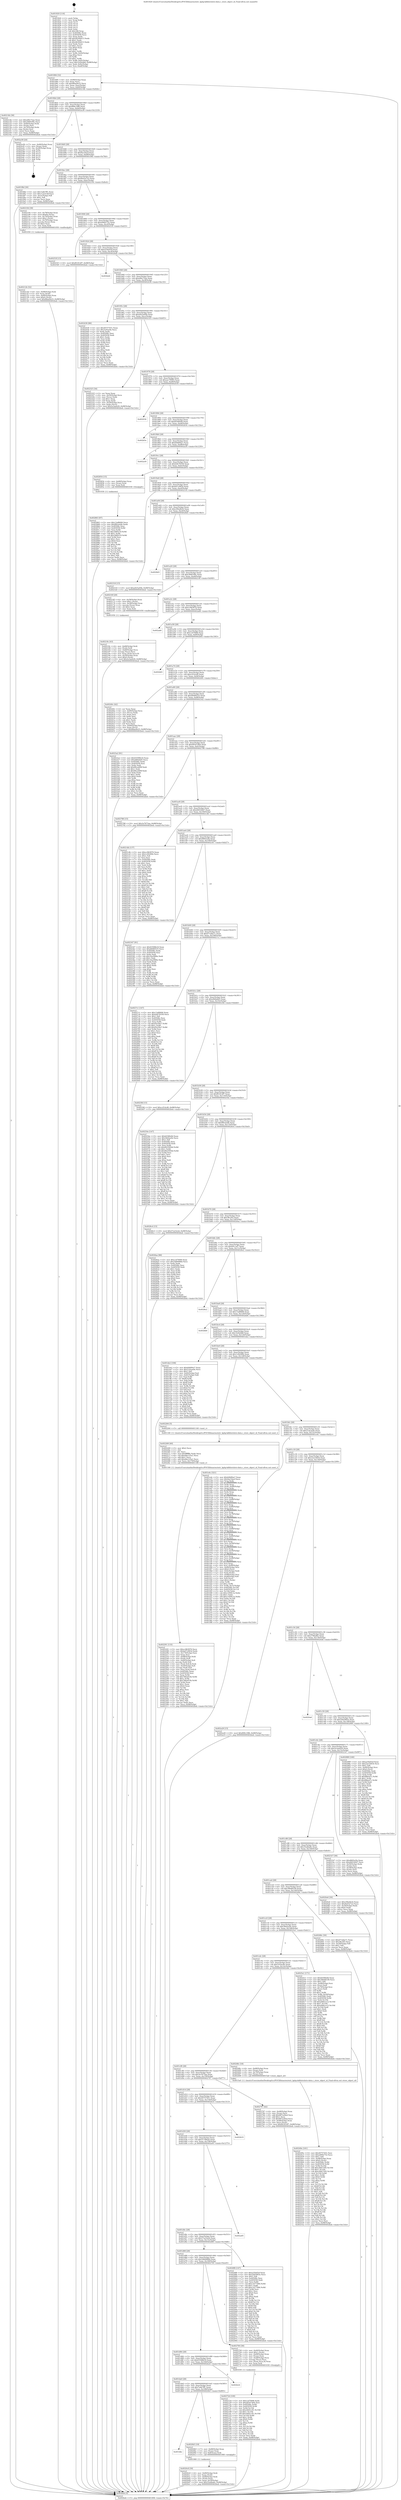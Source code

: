 digraph "0x401820" {
  label = "0x401820 (/mnt/c/Users/mathe/Desktop/tcc/POCII/binaries/extr_kphp-kdblistslists-data.c_store_object_id_Final-ollvm.out::main(0))"
  labelloc = "t"
  node[shape=record]

  Entry [label="",width=0.3,height=0.3,shape=circle,fillcolor=black,style=filled]
  "0x401894" [label="{
     0x401894 [32]\l
     | [instrs]\l
     &nbsp;&nbsp;0x401894 \<+6\>: mov -0x98(%rbp),%eax\l
     &nbsp;&nbsp;0x40189a \<+2\>: mov %eax,%ecx\l
     &nbsp;&nbsp;0x40189c \<+6\>: sub $0x88ae9e23,%ecx\l
     &nbsp;&nbsp;0x4018a2 \<+6\>: mov %eax,-0xac(%rbp)\l
     &nbsp;&nbsp;0x4018a8 \<+6\>: mov %ecx,-0xb0(%rbp)\l
     &nbsp;&nbsp;0x4018ae \<+6\>: je 000000000040214b \<main+0x92b\>\l
  }"]
  "0x40214b" [label="{
     0x40214b [36]\l
     | [instrs]\l
     &nbsp;&nbsp;0x40214b \<+5\>: mov $0xa90c72ae,%eax\l
     &nbsp;&nbsp;0x402150 \<+5\>: mov $0xc908169c,%ecx\l
     &nbsp;&nbsp;0x402155 \<+4\>: mov -0x60(%rbp),%rdx\l
     &nbsp;&nbsp;0x402159 \<+2\>: mov (%rdx),%esi\l
     &nbsp;&nbsp;0x40215b \<+4\>: mov -0x70(%rbp),%rdx\l
     &nbsp;&nbsp;0x40215f \<+2\>: cmp (%rdx),%esi\l
     &nbsp;&nbsp;0x402161 \<+3\>: cmovl %ecx,%eax\l
     &nbsp;&nbsp;0x402164 \<+6\>: mov %eax,-0x98(%rbp)\l
     &nbsp;&nbsp;0x40216a \<+5\>: jmp 0000000000402beb \<main+0x13cb\>\l
  }"]
  "0x4018b4" [label="{
     0x4018b4 [28]\l
     | [instrs]\l
     &nbsp;&nbsp;0x4018b4 \<+5\>: jmp 00000000004018b9 \<main+0x99\>\l
     &nbsp;&nbsp;0x4018b9 \<+6\>: mov -0xac(%rbp),%eax\l
     &nbsp;&nbsp;0x4018bf \<+5\>: sub $0x899c1f86,%eax\l
     &nbsp;&nbsp;0x4018c4 \<+6\>: mov %eax,-0xb4(%rbp)\l
     &nbsp;&nbsp;0x4018ca \<+6\>: je 0000000000402a38 \<main+0x1218\>\l
  }"]
  Exit [label="",width=0.3,height=0.3,shape=circle,fillcolor=black,style=filled,peripheries=2]
  "0x402a38" [label="{
     0x402a38 [24]\l
     | [instrs]\l
     &nbsp;&nbsp;0x402a38 \<+7\>: mov -0x90(%rbp),%rax\l
     &nbsp;&nbsp;0x402a3f \<+2\>: mov (%rax),%eax\l
     &nbsp;&nbsp;0x402a41 \<+4\>: lea -0x28(%rbp),%rsp\l
     &nbsp;&nbsp;0x402a45 \<+1\>: pop %rbx\l
     &nbsp;&nbsp;0x402a46 \<+2\>: pop %r12\l
     &nbsp;&nbsp;0x402a48 \<+2\>: pop %r13\l
     &nbsp;&nbsp;0x402a4a \<+2\>: pop %r14\l
     &nbsp;&nbsp;0x402a4c \<+2\>: pop %r15\l
     &nbsp;&nbsp;0x402a4e \<+1\>: pop %rbp\l
     &nbsp;&nbsp;0x402a4f \<+1\>: ret\l
  }"]
  "0x4018d0" [label="{
     0x4018d0 [28]\l
     | [instrs]\l
     &nbsp;&nbsp;0x4018d0 \<+5\>: jmp 00000000004018d5 \<main+0xb5\>\l
     &nbsp;&nbsp;0x4018d5 \<+6\>: mov -0xac(%rbp),%eax\l
     &nbsp;&nbsp;0x4018db \<+5\>: sub $0x9ac54acf,%eax\l
     &nbsp;&nbsp;0x4018e0 \<+6\>: mov %eax,-0xb8(%rbp)\l
     &nbsp;&nbsp;0x4018e6 \<+6\>: je 0000000000401f8d \<main+0x76d\>\l
  }"]
  "0x402863" [label="{
     0x402863 [97]\l
     | [instrs]\l
     &nbsp;&nbsp;0x402863 \<+5\>: mov $0x13af6606,%ecx\l
     &nbsp;&nbsp;0x402868 \<+5\>: mov $0xf80cdc6b,%edx\l
     &nbsp;&nbsp;0x40286d \<+7\>: mov 0x40506c,%esi\l
     &nbsp;&nbsp;0x402874 \<+8\>: mov 0x405058,%r8d\l
     &nbsp;&nbsp;0x40287c \<+3\>: mov %esi,%r9d\l
     &nbsp;&nbsp;0x40287f \<+7\>: add $0x3480219,%r9d\l
     &nbsp;&nbsp;0x402886 \<+4\>: sub $0x1,%r9d\l
     &nbsp;&nbsp;0x40288a \<+7\>: sub $0x3480219,%r9d\l
     &nbsp;&nbsp;0x402891 \<+4\>: imul %r9d,%esi\l
     &nbsp;&nbsp;0x402895 \<+3\>: and $0x1,%esi\l
     &nbsp;&nbsp;0x402898 \<+3\>: cmp $0x0,%esi\l
     &nbsp;&nbsp;0x40289b \<+4\>: sete %r10b\l
     &nbsp;&nbsp;0x40289f \<+4\>: cmp $0xa,%r8d\l
     &nbsp;&nbsp;0x4028a3 \<+4\>: setl %r11b\l
     &nbsp;&nbsp;0x4028a7 \<+3\>: mov %r10b,%bl\l
     &nbsp;&nbsp;0x4028aa \<+3\>: and %r11b,%bl\l
     &nbsp;&nbsp;0x4028ad \<+3\>: xor %r11b,%r10b\l
     &nbsp;&nbsp;0x4028b0 \<+3\>: or %r10b,%bl\l
     &nbsp;&nbsp;0x4028b3 \<+3\>: test $0x1,%bl\l
     &nbsp;&nbsp;0x4028b6 \<+3\>: cmovne %edx,%ecx\l
     &nbsp;&nbsp;0x4028b9 \<+6\>: mov %ecx,-0x98(%rbp)\l
     &nbsp;&nbsp;0x4028bf \<+5\>: jmp 0000000000402beb \<main+0x13cb\>\l
  }"]
  "0x401f8d" [label="{
     0x401f8d [30]\l
     | [instrs]\l
     &nbsp;&nbsp;0x401f8d \<+5\>: mov $0x7a4b7ff1,%eax\l
     &nbsp;&nbsp;0x401f92 \<+5\>: mov $0x7c2a51df,%ecx\l
     &nbsp;&nbsp;0x401f97 \<+3\>: mov -0x31(%rbp),%dl\l
     &nbsp;&nbsp;0x401f9a \<+3\>: test $0x1,%dl\l
     &nbsp;&nbsp;0x401f9d \<+3\>: cmovne %ecx,%eax\l
     &nbsp;&nbsp;0x401fa0 \<+6\>: mov %eax,-0x98(%rbp)\l
     &nbsp;&nbsp;0x401fa6 \<+5\>: jmp 0000000000402beb \<main+0x13cb\>\l
  }"]
  "0x4018ec" [label="{
     0x4018ec [28]\l
     | [instrs]\l
     &nbsp;&nbsp;0x4018ec \<+5\>: jmp 00000000004018f1 \<main+0xd1\>\l
     &nbsp;&nbsp;0x4018f1 \<+6\>: mov -0xac(%rbp),%eax\l
     &nbsp;&nbsp;0x4018f7 \<+5\>: sub $0x9e03e7a3,%eax\l
     &nbsp;&nbsp;0x4018fc \<+6\>: mov %eax,-0xbc(%rbp)\l
     &nbsp;&nbsp;0x401902 \<+6\>: je 0000000000402104 \<main+0x8e4\>\l
  }"]
  "0x402724" [label="{
     0x402724 [100]\l
     | [instrs]\l
     &nbsp;&nbsp;0x402724 \<+5\>: mov $0xccd7f498,%edx\l
     &nbsp;&nbsp;0x402729 \<+5\>: mov $0xd0547d04,%esi\l
     &nbsp;&nbsp;0x40272e \<+8\>: mov 0x40506c,%r8d\l
     &nbsp;&nbsp;0x402736 \<+8\>: mov 0x405058,%r9d\l
     &nbsp;&nbsp;0x40273e \<+3\>: mov %r8d,%r10d\l
     &nbsp;&nbsp;0x402741 \<+7\>: sub $0xc6d41c91,%r10d\l
     &nbsp;&nbsp;0x402748 \<+4\>: sub $0x1,%r10d\l
     &nbsp;&nbsp;0x40274c \<+7\>: add $0xc6d41c91,%r10d\l
     &nbsp;&nbsp;0x402753 \<+4\>: imul %r10d,%r8d\l
     &nbsp;&nbsp;0x402757 \<+4\>: and $0x1,%r8d\l
     &nbsp;&nbsp;0x40275b \<+4\>: cmp $0x0,%r8d\l
     &nbsp;&nbsp;0x40275f \<+4\>: sete %r11b\l
     &nbsp;&nbsp;0x402763 \<+4\>: cmp $0xa,%r9d\l
     &nbsp;&nbsp;0x402767 \<+3\>: setl %bl\l
     &nbsp;&nbsp;0x40276a \<+3\>: mov %r11b,%r14b\l
     &nbsp;&nbsp;0x40276d \<+3\>: and %bl,%r14b\l
     &nbsp;&nbsp;0x402770 \<+3\>: xor %bl,%r11b\l
     &nbsp;&nbsp;0x402773 \<+3\>: or %r11b,%r14b\l
     &nbsp;&nbsp;0x402776 \<+4\>: test $0x1,%r14b\l
     &nbsp;&nbsp;0x40277a \<+3\>: cmovne %esi,%edx\l
     &nbsp;&nbsp;0x40277d \<+6\>: mov %edx,-0x98(%rbp)\l
     &nbsp;&nbsp;0x402783 \<+5\>: jmp 0000000000402beb \<main+0x13cb\>\l
  }"]
  "0x402104" [label="{
     0x402104 [39]\l
     | [instrs]\l
     &nbsp;&nbsp;0x402104 \<+4\>: mov -0x78(%rbp),%rax\l
     &nbsp;&nbsp;0x402108 \<+6\>: movl $0x64,(%rax)\l
     &nbsp;&nbsp;0x40210e \<+4\>: mov -0x70(%rbp),%rax\l
     &nbsp;&nbsp;0x402112 \<+6\>: movl $0x1,(%rax)\l
     &nbsp;&nbsp;0x402118 \<+4\>: mov -0x70(%rbp),%rax\l
     &nbsp;&nbsp;0x40211c \<+3\>: movslq (%rax),%rax\l
     &nbsp;&nbsp;0x40211f \<+4\>: shl $0x3,%rax\l
     &nbsp;&nbsp;0x402123 \<+3\>: mov %rax,%rdi\l
     &nbsp;&nbsp;0x402126 \<+5\>: call 0000000000401050 \<malloc@plt\>\l
     | [calls]\l
     &nbsp;&nbsp;0x401050 \{1\} (unknown)\l
  }"]
  "0x401908" [label="{
     0x401908 [28]\l
     | [instrs]\l
     &nbsp;&nbsp;0x401908 \<+5\>: jmp 000000000040190d \<main+0xed\>\l
     &nbsp;&nbsp;0x40190d \<+6\>: mov -0xac(%rbp),%eax\l
     &nbsp;&nbsp;0x401913 \<+5\>: sub $0xa0692752,%eax\l
     &nbsp;&nbsp;0x401918 \<+6\>: mov %eax,-0xc0(%rbp)\l
     &nbsp;&nbsp;0x40191e \<+6\>: je 000000000040253f \<main+0xd1f\>\l
  }"]
  "0x40249e" [label="{
     0x40249e [161]\l
     | [instrs]\l
     &nbsp;&nbsp;0x40249e \<+5\>: mov $0x40757451,%esi\l
     &nbsp;&nbsp;0x4024a3 \<+5\>: mov $0xa0692752,%ecx\l
     &nbsp;&nbsp;0x4024a8 \<+2\>: mov $0x1,%dl\l
     &nbsp;&nbsp;0x4024aa \<+4\>: mov -0x48(%rbp),%rax\l
     &nbsp;&nbsp;0x4024ae \<+6\>: movl $0x0,(%rax)\l
     &nbsp;&nbsp;0x4024b4 \<+8\>: mov 0x40506c,%r8d\l
     &nbsp;&nbsp;0x4024bc \<+8\>: mov 0x405058,%r9d\l
     &nbsp;&nbsp;0x4024c4 \<+3\>: mov %r8d,%r10d\l
     &nbsp;&nbsp;0x4024c7 \<+7\>: add $0xc0bb7295,%r10d\l
     &nbsp;&nbsp;0x4024ce \<+4\>: sub $0x1,%r10d\l
     &nbsp;&nbsp;0x4024d2 \<+7\>: sub $0xc0bb7295,%r10d\l
     &nbsp;&nbsp;0x4024d9 \<+4\>: imul %r10d,%r8d\l
     &nbsp;&nbsp;0x4024dd \<+4\>: and $0x1,%r8d\l
     &nbsp;&nbsp;0x4024e1 \<+4\>: cmp $0x0,%r8d\l
     &nbsp;&nbsp;0x4024e5 \<+4\>: sete %r11b\l
     &nbsp;&nbsp;0x4024e9 \<+4\>: cmp $0xa,%r9d\l
     &nbsp;&nbsp;0x4024ed \<+3\>: setl %bl\l
     &nbsp;&nbsp;0x4024f0 \<+3\>: mov %r11b,%r14b\l
     &nbsp;&nbsp;0x4024f3 \<+4\>: xor $0xff,%r14b\l
     &nbsp;&nbsp;0x4024f7 \<+3\>: mov %bl,%r15b\l
     &nbsp;&nbsp;0x4024fa \<+4\>: xor $0xff,%r15b\l
     &nbsp;&nbsp;0x4024fe \<+3\>: xor $0x1,%dl\l
     &nbsp;&nbsp;0x402501 \<+3\>: mov %r14b,%r12b\l
     &nbsp;&nbsp;0x402504 \<+4\>: and $0xff,%r12b\l
     &nbsp;&nbsp;0x402508 \<+3\>: and %dl,%r11b\l
     &nbsp;&nbsp;0x40250b \<+3\>: mov %r15b,%r13b\l
     &nbsp;&nbsp;0x40250e \<+4\>: and $0xff,%r13b\l
     &nbsp;&nbsp;0x402512 \<+2\>: and %dl,%bl\l
     &nbsp;&nbsp;0x402514 \<+3\>: or %r11b,%r12b\l
     &nbsp;&nbsp;0x402517 \<+3\>: or %bl,%r13b\l
     &nbsp;&nbsp;0x40251a \<+3\>: xor %r13b,%r12b\l
     &nbsp;&nbsp;0x40251d \<+3\>: or %r15b,%r14b\l
     &nbsp;&nbsp;0x402520 \<+4\>: xor $0xff,%r14b\l
     &nbsp;&nbsp;0x402524 \<+3\>: or $0x1,%dl\l
     &nbsp;&nbsp;0x402527 \<+3\>: and %dl,%r14b\l
     &nbsp;&nbsp;0x40252a \<+3\>: or %r14b,%r12b\l
     &nbsp;&nbsp;0x40252d \<+4\>: test $0x1,%r12b\l
     &nbsp;&nbsp;0x402531 \<+3\>: cmovne %ecx,%esi\l
     &nbsp;&nbsp;0x402534 \<+6\>: mov %esi,-0x98(%rbp)\l
     &nbsp;&nbsp;0x40253a \<+5\>: jmp 0000000000402beb \<main+0x13cb\>\l
  }"]
  "0x40253f" [label="{
     0x40253f [15]\l
     | [instrs]\l
     &nbsp;&nbsp;0x40253f \<+10\>: movl $0xf6181df7,-0x98(%rbp)\l
     &nbsp;&nbsp;0x402549 \<+5\>: jmp 0000000000402beb \<main+0x13cb\>\l
  }"]
  "0x401924" [label="{
     0x401924 [28]\l
     | [instrs]\l
     &nbsp;&nbsp;0x401924 \<+5\>: jmp 0000000000401929 \<main+0x109\>\l
     &nbsp;&nbsp;0x401929 \<+6\>: mov -0xac(%rbp),%eax\l
     &nbsp;&nbsp;0x40192f \<+5\>: sub $0xa25b45ef,%eax\l
     &nbsp;&nbsp;0x401934 \<+6\>: mov %eax,-0xc4(%rbp)\l
     &nbsp;&nbsp;0x40193a \<+6\>: je 0000000000402bd4 \<main+0x13b4\>\l
  }"]
  "0x402291" [label="{
     0x402291 [133]\l
     | [instrs]\l
     &nbsp;&nbsp;0x402291 \<+5\>: mov $0xcc9b5876,%ecx\l
     &nbsp;&nbsp;0x402296 \<+5\>: mov $0xbd7c085d,%edx\l
     &nbsp;&nbsp;0x40229b \<+6\>: mov -0x170(%rbp),%esi\l
     &nbsp;&nbsp;0x4022a1 \<+3\>: imul %eax,%esi\l
     &nbsp;&nbsp;0x4022a4 \<+4\>: mov -0x68(%rbp),%rdi\l
     &nbsp;&nbsp;0x4022a8 \<+3\>: mov (%rdi),%rdi\l
     &nbsp;&nbsp;0x4022ab \<+4\>: mov -0x60(%rbp),%r8\l
     &nbsp;&nbsp;0x4022af \<+3\>: movslq (%r8),%r8\l
     &nbsp;&nbsp;0x4022b2 \<+4\>: mov (%rdi,%r8,8),%rdi\l
     &nbsp;&nbsp;0x4022b6 \<+4\>: mov -0x50(%rbp),%r8\l
     &nbsp;&nbsp;0x4022ba \<+3\>: movslq (%r8),%r8\l
     &nbsp;&nbsp;0x4022bd \<+4\>: mov %esi,(%rdi,%r8,4)\l
     &nbsp;&nbsp;0x4022c1 \<+7\>: mov 0x40506c,%eax\l
     &nbsp;&nbsp;0x4022c8 \<+7\>: mov 0x405058,%esi\l
     &nbsp;&nbsp;0x4022cf \<+3\>: mov %eax,%r9d\l
     &nbsp;&nbsp;0x4022d2 \<+7\>: add $0x766a453b,%r9d\l
     &nbsp;&nbsp;0x4022d9 \<+4\>: sub $0x1,%r9d\l
     &nbsp;&nbsp;0x4022dd \<+7\>: sub $0x766a453b,%r9d\l
     &nbsp;&nbsp;0x4022e4 \<+4\>: imul %r9d,%eax\l
     &nbsp;&nbsp;0x4022e8 \<+3\>: and $0x1,%eax\l
     &nbsp;&nbsp;0x4022eb \<+3\>: cmp $0x0,%eax\l
     &nbsp;&nbsp;0x4022ee \<+4\>: sete %r10b\l
     &nbsp;&nbsp;0x4022f2 \<+3\>: cmp $0xa,%esi\l
     &nbsp;&nbsp;0x4022f5 \<+4\>: setl %r11b\l
     &nbsp;&nbsp;0x4022f9 \<+3\>: mov %r10b,%bl\l
     &nbsp;&nbsp;0x4022fc \<+3\>: and %r11b,%bl\l
     &nbsp;&nbsp;0x4022ff \<+3\>: xor %r11b,%r10b\l
     &nbsp;&nbsp;0x402302 \<+3\>: or %r10b,%bl\l
     &nbsp;&nbsp;0x402305 \<+3\>: test $0x1,%bl\l
     &nbsp;&nbsp;0x402308 \<+3\>: cmovne %edx,%ecx\l
     &nbsp;&nbsp;0x40230b \<+6\>: mov %ecx,-0x98(%rbp)\l
     &nbsp;&nbsp;0x402311 \<+5\>: jmp 0000000000402beb \<main+0x13cb\>\l
  }"]
  "0x402bd4" [label="{
     0x402bd4\l
  }", style=dashed]
  "0x401940" [label="{
     0x401940 [28]\l
     | [instrs]\l
     &nbsp;&nbsp;0x401940 \<+5\>: jmp 0000000000401945 \<main+0x125\>\l
     &nbsp;&nbsp;0x401945 \<+6\>: mov -0xac(%rbp),%eax\l
     &nbsp;&nbsp;0x40194b \<+5\>: sub $0xa90c72ae,%eax\l
     &nbsp;&nbsp;0x401950 \<+6\>: mov %eax,-0xc8(%rbp)\l
     &nbsp;&nbsp;0x401956 \<+6\>: je 0000000000402436 \<main+0xc16\>\l
  }"]
  "0x402269" [label="{
     0x402269 [40]\l
     | [instrs]\l
     &nbsp;&nbsp;0x402269 \<+5\>: mov $0x2,%ecx\l
     &nbsp;&nbsp;0x40226e \<+1\>: cltd\l
     &nbsp;&nbsp;0x40226f \<+2\>: idiv %ecx\l
     &nbsp;&nbsp;0x402271 \<+6\>: imul $0xfffffffe,%edx,%ecx\l
     &nbsp;&nbsp;0x402277 \<+6\>: sub $0xdde125a1,%ecx\l
     &nbsp;&nbsp;0x40227d \<+3\>: add $0x1,%ecx\l
     &nbsp;&nbsp;0x402280 \<+6\>: add $0xdde125a1,%ecx\l
     &nbsp;&nbsp;0x402286 \<+6\>: mov %ecx,-0x170(%rbp)\l
     &nbsp;&nbsp;0x40228c \<+5\>: call 0000000000401160 \<next_i\>\l
     | [calls]\l
     &nbsp;&nbsp;0x401160 \{1\} (/mnt/c/Users/mathe/Desktop/tcc/POCII/binaries/extr_kphp-kdblistslists-data.c_store_object_id_Final-ollvm.out::next_i)\l
  }"]
  "0x402436" [label="{
     0x402436 [86]\l
     | [instrs]\l
     &nbsp;&nbsp;0x402436 \<+5\>: mov $0x40757451,%eax\l
     &nbsp;&nbsp;0x40243b \<+5\>: mov $0x3cf5ac8e,%ecx\l
     &nbsp;&nbsp;0x402440 \<+2\>: xor %edx,%edx\l
     &nbsp;&nbsp;0x402442 \<+7\>: mov 0x40506c,%esi\l
     &nbsp;&nbsp;0x402449 \<+7\>: mov 0x405058,%edi\l
     &nbsp;&nbsp;0x402450 \<+3\>: sub $0x1,%edx\l
     &nbsp;&nbsp;0x402453 \<+3\>: mov %esi,%r8d\l
     &nbsp;&nbsp;0x402456 \<+3\>: add %edx,%r8d\l
     &nbsp;&nbsp;0x402459 \<+4\>: imul %r8d,%esi\l
     &nbsp;&nbsp;0x40245d \<+3\>: and $0x1,%esi\l
     &nbsp;&nbsp;0x402460 \<+3\>: cmp $0x0,%esi\l
     &nbsp;&nbsp;0x402463 \<+4\>: sete %r9b\l
     &nbsp;&nbsp;0x402467 \<+3\>: cmp $0xa,%edi\l
     &nbsp;&nbsp;0x40246a \<+4\>: setl %r10b\l
     &nbsp;&nbsp;0x40246e \<+3\>: mov %r9b,%r11b\l
     &nbsp;&nbsp;0x402471 \<+3\>: and %r10b,%r11b\l
     &nbsp;&nbsp;0x402474 \<+3\>: xor %r10b,%r9b\l
     &nbsp;&nbsp;0x402477 \<+3\>: or %r9b,%r11b\l
     &nbsp;&nbsp;0x40247a \<+4\>: test $0x1,%r11b\l
     &nbsp;&nbsp;0x40247e \<+3\>: cmovne %ecx,%eax\l
     &nbsp;&nbsp;0x402481 \<+6\>: mov %eax,-0x98(%rbp)\l
     &nbsp;&nbsp;0x402487 \<+5\>: jmp 0000000000402beb \<main+0x13cb\>\l
  }"]
  "0x40195c" [label="{
     0x40195c [28]\l
     | [instrs]\l
     &nbsp;&nbsp;0x40195c \<+5\>: jmp 0000000000401961 \<main+0x141\>\l
     &nbsp;&nbsp;0x401961 \<+6\>: mov -0xac(%rbp),%eax\l
     &nbsp;&nbsp;0x401967 \<+5\>: sub $0xa925a00b,%eax\l
     &nbsp;&nbsp;0x40196c \<+6\>: mov %eax,-0xcc(%rbp)\l
     &nbsp;&nbsp;0x401972 \<+6\>: je 0000000000402325 \<main+0xb05\>\l
  }"]
  "0x40218c" [label="{
     0x40218c [43]\l
     | [instrs]\l
     &nbsp;&nbsp;0x40218c \<+4\>: mov -0x68(%rbp),%rdi\l
     &nbsp;&nbsp;0x402190 \<+3\>: mov (%rdi),%rdi\l
     &nbsp;&nbsp;0x402193 \<+4\>: mov -0x60(%rbp),%rcx\l
     &nbsp;&nbsp;0x402197 \<+3\>: movslq (%rcx),%rcx\l
     &nbsp;&nbsp;0x40219a \<+4\>: mov %rax,(%rdi,%rcx,8)\l
     &nbsp;&nbsp;0x40219e \<+4\>: mov -0x50(%rbp),%rax\l
     &nbsp;&nbsp;0x4021a2 \<+6\>: movl $0x0,(%rax)\l
     &nbsp;&nbsp;0x4021a8 \<+10\>: movl $0x2e3aeb29,-0x98(%rbp)\l
     &nbsp;&nbsp;0x4021b2 \<+5\>: jmp 0000000000402beb \<main+0x13cb\>\l
  }"]
  "0x402325" [label="{
     0x402325 [34]\l
     | [instrs]\l
     &nbsp;&nbsp;0x402325 \<+2\>: xor %eax,%eax\l
     &nbsp;&nbsp;0x402327 \<+4\>: mov -0x50(%rbp),%rcx\l
     &nbsp;&nbsp;0x40232b \<+2\>: mov (%rcx),%edx\l
     &nbsp;&nbsp;0x40232d \<+3\>: sub $0x1,%eax\l
     &nbsp;&nbsp;0x402330 \<+2\>: sub %eax,%edx\l
     &nbsp;&nbsp;0x402332 \<+4\>: mov -0x50(%rbp),%rcx\l
     &nbsp;&nbsp;0x402336 \<+2\>: mov %edx,(%rcx)\l
     &nbsp;&nbsp;0x402338 \<+10\>: movl $0x2e3aeb29,-0x98(%rbp)\l
     &nbsp;&nbsp;0x402342 \<+5\>: jmp 0000000000402beb \<main+0x13cb\>\l
  }"]
  "0x401978" [label="{
     0x401978 [28]\l
     | [instrs]\l
     &nbsp;&nbsp;0x401978 \<+5\>: jmp 000000000040197d \<main+0x15d\>\l
     &nbsp;&nbsp;0x40197d \<+6\>: mov -0xac(%rbp),%eax\l
     &nbsp;&nbsp;0x401983 \<+5\>: sub $0xaac79093,%eax\l
     &nbsp;&nbsp;0x401988 \<+6\>: mov %eax,-0xd0(%rbp)\l
     &nbsp;&nbsp;0x40198e \<+6\>: je 0000000000402034 \<main+0x814\>\l
  }"]
  "0x40212b" [label="{
     0x40212b [32]\l
     | [instrs]\l
     &nbsp;&nbsp;0x40212b \<+4\>: mov -0x68(%rbp),%rdi\l
     &nbsp;&nbsp;0x40212f \<+3\>: mov %rax,(%rdi)\l
     &nbsp;&nbsp;0x402132 \<+4\>: mov -0x60(%rbp),%rax\l
     &nbsp;&nbsp;0x402136 \<+6\>: movl $0x0,(%rax)\l
     &nbsp;&nbsp;0x40213c \<+10\>: movl $0x88ae9e23,-0x98(%rbp)\l
     &nbsp;&nbsp;0x402146 \<+5\>: jmp 0000000000402beb \<main+0x13cb\>\l
  }"]
  "0x402034" [label="{
     0x402034\l
  }", style=dashed]
  "0x401994" [label="{
     0x401994 [28]\l
     | [instrs]\l
     &nbsp;&nbsp;0x401994 \<+5\>: jmp 0000000000401999 \<main+0x179\>\l
     &nbsp;&nbsp;0x401999 \<+6\>: mov -0xac(%rbp),%eax\l
     &nbsp;&nbsp;0x40199f \<+5\>: sub $0xb036fe9d,%eax\l
     &nbsp;&nbsp;0x4019a4 \<+6\>: mov %eax,-0xd4(%rbp)\l
     &nbsp;&nbsp;0x4019aa \<+6\>: je 0000000000402b5e \<main+0x133e\>\l
  }"]
  "0x4020c8" [label="{
     0x4020c8 [30]\l
     | [instrs]\l
     &nbsp;&nbsp;0x4020c8 \<+4\>: mov -0x80(%rbp),%rdi\l
     &nbsp;&nbsp;0x4020cc \<+2\>: mov %eax,(%rdi)\l
     &nbsp;&nbsp;0x4020ce \<+4\>: mov -0x80(%rbp),%rdi\l
     &nbsp;&nbsp;0x4020d2 \<+2\>: mov (%rdi),%eax\l
     &nbsp;&nbsp;0x4020d4 \<+3\>: mov %eax,-0x30(%rbp)\l
     &nbsp;&nbsp;0x4020d7 \<+10\>: movl $0x35a4ba8c,-0x98(%rbp)\l
     &nbsp;&nbsp;0x4020e1 \<+5\>: jmp 0000000000402beb \<main+0x13cb\>\l
  }"]
  "0x402b5e" [label="{
     0x402b5e\l
  }", style=dashed]
  "0x4019b0" [label="{
     0x4019b0 [28]\l
     | [instrs]\l
     &nbsp;&nbsp;0x4019b0 \<+5\>: jmp 00000000004019b5 \<main+0x195\>\l
     &nbsp;&nbsp;0x4019b5 \<+6\>: mov -0xac(%rbp),%eax\l
     &nbsp;&nbsp;0x4019bb \<+5\>: sub $0xb0bf64a7,%eax\l
     &nbsp;&nbsp;0x4019c0 \<+6\>: mov %eax,-0xd8(%rbp)\l
     &nbsp;&nbsp;0x4019c6 \<+6\>: je 0000000000402a50 \<main+0x1230\>\l
  }"]
  "0x401dbc" [label="{
     0x401dbc\l
  }", style=dashed]
  "0x402a50" [label="{
     0x402a50\l
  }", style=dashed]
  "0x4019cc" [label="{
     0x4019cc [28]\l
     | [instrs]\l
     &nbsp;&nbsp;0x4019cc \<+5\>: jmp 00000000004019d1 \<main+0x1b1\>\l
     &nbsp;&nbsp;0x4019d1 \<+6\>: mov -0xac(%rbp),%eax\l
     &nbsp;&nbsp;0x4019d7 \<+5\>: sub $0xb4b78359,%eax\l
     &nbsp;&nbsp;0x4019dc \<+6\>: mov %eax,-0xdc(%rbp)\l
     &nbsp;&nbsp;0x4019e2 \<+6\>: je 0000000000402854 \<main+0x1034\>\l
  }"]
  "0x4020b5" [label="{
     0x4020b5 [19]\l
     | [instrs]\l
     &nbsp;&nbsp;0x4020b5 \<+7\>: mov -0x88(%rbp),%rax\l
     &nbsp;&nbsp;0x4020bc \<+3\>: mov (%rax),%rax\l
     &nbsp;&nbsp;0x4020bf \<+4\>: mov 0x8(%rax),%rdi\l
     &nbsp;&nbsp;0x4020c3 \<+5\>: call 0000000000401060 \<atoi@plt\>\l
     | [calls]\l
     &nbsp;&nbsp;0x401060 \{1\} (unknown)\l
  }"]
  "0x402854" [label="{
     0x402854 [15]\l
     | [instrs]\l
     &nbsp;&nbsp;0x402854 \<+4\>: mov -0x68(%rbp),%rax\l
     &nbsp;&nbsp;0x402858 \<+3\>: mov (%rax),%rax\l
     &nbsp;&nbsp;0x40285b \<+3\>: mov %rax,%rdi\l
     &nbsp;&nbsp;0x40285e \<+5\>: call 0000000000401030 \<free@plt\>\l
     | [calls]\l
     &nbsp;&nbsp;0x401030 \{1\} (unknown)\l
  }"]
  "0x4019e8" [label="{
     0x4019e8 [28]\l
     | [instrs]\l
     &nbsp;&nbsp;0x4019e8 \<+5\>: jmp 00000000004019ed \<main+0x1cd\>\l
     &nbsp;&nbsp;0x4019ed \<+6\>: mov -0xac(%rbp),%eax\l
     &nbsp;&nbsp;0x4019f3 \<+5\>: sub $0xbd7c085d,%eax\l
     &nbsp;&nbsp;0x4019f8 \<+6\>: mov %eax,-0xe0(%rbp)\l
     &nbsp;&nbsp;0x4019fe \<+6\>: je 0000000000402316 \<main+0xaf6\>\l
  }"]
  "0x401da0" [label="{
     0x401da0 [28]\l
     | [instrs]\l
     &nbsp;&nbsp;0x401da0 \<+5\>: jmp 0000000000401da5 \<main+0x585\>\l
     &nbsp;&nbsp;0x401da5 \<+6\>: mov -0xac(%rbp),%eax\l
     &nbsp;&nbsp;0x401dab \<+5\>: sub $0x7a4b7ff1,%eax\l
     &nbsp;&nbsp;0x401db0 \<+6\>: mov %eax,-0x168(%rbp)\l
     &nbsp;&nbsp;0x401db6 \<+6\>: je 00000000004020b5 \<main+0x895\>\l
  }"]
  "0x402316" [label="{
     0x402316 [15]\l
     | [instrs]\l
     &nbsp;&nbsp;0x402316 \<+10\>: movl $0xa925a00b,-0x98(%rbp)\l
     &nbsp;&nbsp;0x402320 \<+5\>: jmp 0000000000402beb \<main+0x13cb\>\l
  }"]
  "0x401a04" [label="{
     0x401a04 [28]\l
     | [instrs]\l
     &nbsp;&nbsp;0x401a04 \<+5\>: jmp 0000000000401a09 \<main+0x1e9\>\l
     &nbsp;&nbsp;0x401a09 \<+6\>: mov -0xac(%rbp),%eax\l
     &nbsp;&nbsp;0x401a0f \<+5\>: sub $0xc09edb24,%eax\l
     &nbsp;&nbsp;0x401a14 \<+6\>: mov %eax,-0xe4(%rbp)\l
     &nbsp;&nbsp;0x401a1a \<+6\>: je 00000000004028d3 \<main+0x10b3\>\l
  }"]
  "0x402b24" [label="{
     0x402b24\l
  }", style=dashed]
  "0x4028d3" [label="{
     0x4028d3\l
  }", style=dashed]
  "0x401a20" [label="{
     0x401a20 [28]\l
     | [instrs]\l
     &nbsp;&nbsp;0x401a20 \<+5\>: jmp 0000000000401a25 \<main+0x205\>\l
     &nbsp;&nbsp;0x401a25 \<+6\>: mov -0xac(%rbp),%eax\l
     &nbsp;&nbsp;0x401a2b \<+5\>: sub $0xc908169c,%eax\l
     &nbsp;&nbsp;0x401a30 \<+6\>: mov %eax,-0xe8(%rbp)\l
     &nbsp;&nbsp;0x401a36 \<+6\>: je 000000000040216f \<main+0x94f\>\l
  }"]
  "0x401d84" [label="{
     0x401d84 [28]\l
     | [instrs]\l
     &nbsp;&nbsp;0x401d84 \<+5\>: jmp 0000000000401d89 \<main+0x569\>\l
     &nbsp;&nbsp;0x401d89 \<+6\>: mov -0xac(%rbp),%eax\l
     &nbsp;&nbsp;0x401d8f \<+5\>: sub $0x63598b18,%eax\l
     &nbsp;&nbsp;0x401d94 \<+6\>: mov %eax,-0x164(%rbp)\l
     &nbsp;&nbsp;0x401d9a \<+6\>: je 0000000000402b24 \<main+0x1304\>\l
  }"]
  "0x40216f" [label="{
     0x40216f [29]\l
     | [instrs]\l
     &nbsp;&nbsp;0x40216f \<+4\>: mov -0x58(%rbp),%rax\l
     &nbsp;&nbsp;0x402173 \<+6\>: movl $0x1,(%rax)\l
     &nbsp;&nbsp;0x402179 \<+4\>: mov -0x58(%rbp),%rax\l
     &nbsp;&nbsp;0x40217d \<+3\>: movslq (%rax),%rax\l
     &nbsp;&nbsp;0x402180 \<+4\>: shl $0x2,%rax\l
     &nbsp;&nbsp;0x402184 \<+3\>: mov %rax,%rdi\l
     &nbsp;&nbsp;0x402187 \<+5\>: call 0000000000401050 \<malloc@plt\>\l
     | [calls]\l
     &nbsp;&nbsp;0x401050 \{1\} (unknown)\l
  }"]
  "0x401a3c" [label="{
     0x401a3c [28]\l
     | [instrs]\l
     &nbsp;&nbsp;0x401a3c \<+5\>: jmp 0000000000401a41 \<main+0x221\>\l
     &nbsp;&nbsp;0x401a41 \<+6\>: mov -0xac(%rbp),%eax\l
     &nbsp;&nbsp;0x401a47 \<+5\>: sub $0xcc9b5876,%eax\l
     &nbsp;&nbsp;0x401a4c \<+6\>: mov %eax,-0xec(%rbp)\l
     &nbsp;&nbsp;0x401a52 \<+6\>: je 0000000000402ab6 \<main+0x1296\>\l
  }"]
  "0x402700" [label="{
     0x402700 [36]\l
     | [instrs]\l
     &nbsp;&nbsp;0x402700 \<+4\>: mov -0x40(%rbp),%rax\l
     &nbsp;&nbsp;0x402704 \<+6\>: movl $0x1,(%rax)\l
     &nbsp;&nbsp;0x40270a \<+4\>: mov -0x68(%rbp),%rax\l
     &nbsp;&nbsp;0x40270e \<+3\>: mov (%rax),%rax\l
     &nbsp;&nbsp;0x402711 \<+4\>: mov -0x48(%rbp),%rcx\l
     &nbsp;&nbsp;0x402715 \<+3\>: movslq (%rcx),%rcx\l
     &nbsp;&nbsp;0x402718 \<+4\>: mov (%rax,%rcx,8),%rax\l
     &nbsp;&nbsp;0x40271c \<+3\>: mov %rax,%rdi\l
     &nbsp;&nbsp;0x40271f \<+5\>: call 0000000000401030 \<free@plt\>\l
     | [calls]\l
     &nbsp;&nbsp;0x401030 \{1\} (unknown)\l
  }"]
  "0x402ab6" [label="{
     0x402ab6\l
  }", style=dashed]
  "0x401a58" [label="{
     0x401a58 [28]\l
     | [instrs]\l
     &nbsp;&nbsp;0x401a58 \<+5\>: jmp 0000000000401a5d \<main+0x23d\>\l
     &nbsp;&nbsp;0x401a5d \<+6\>: mov -0xac(%rbp),%eax\l
     &nbsp;&nbsp;0x401a63 \<+5\>: sub $0xccd7f498,%eax\l
     &nbsp;&nbsp;0x401a68 \<+6\>: mov %eax,-0xf0(%rbp)\l
     &nbsp;&nbsp;0x401a6e \<+6\>: je 0000000000402b83 \<main+0x1363\>\l
  }"]
  "0x401d68" [label="{
     0x401d68 [28]\l
     | [instrs]\l
     &nbsp;&nbsp;0x401d68 \<+5\>: jmp 0000000000401d6d \<main+0x54d\>\l
     &nbsp;&nbsp;0x401d6d \<+6\>: mov -0xac(%rbp),%eax\l
     &nbsp;&nbsp;0x401d73 \<+5\>: sub $0x5d84968d,%eax\l
     &nbsp;&nbsp;0x401d78 \<+6\>: mov %eax,-0x160(%rbp)\l
     &nbsp;&nbsp;0x401d7e \<+6\>: je 0000000000402700 \<main+0xee0\>\l
  }"]
  "0x402b83" [label="{
     0x402b83\l
  }", style=dashed]
  "0x401a74" [label="{
     0x401a74 [28]\l
     | [instrs]\l
     &nbsp;&nbsp;0x401a74 \<+5\>: jmp 0000000000401a79 \<main+0x259\>\l
     &nbsp;&nbsp;0x401a79 \<+6\>: mov -0xac(%rbp),%eax\l
     &nbsp;&nbsp;0x401a7f \<+5\>: sub $0xccf14cd0,%eax\l
     &nbsp;&nbsp;0x401a84 \<+6\>: mov %eax,-0xf4(%rbp)\l
     &nbsp;&nbsp;0x401a8a \<+6\>: je 000000000040240c \<main+0xbec\>\l
  }"]
  "0x4028f6" [label="{
     0x4028f6 [147]\l
     | [instrs]\l
     &nbsp;&nbsp;0x4028f6 \<+5\>: mov $0xa25b45ef,%eax\l
     &nbsp;&nbsp;0x4028fb \<+5\>: mov $0x2d42993e,%ecx\l
     &nbsp;&nbsp;0x402900 \<+2\>: mov $0x1,%dl\l
     &nbsp;&nbsp;0x402902 \<+7\>: mov 0x40506c,%esi\l
     &nbsp;&nbsp;0x402909 \<+7\>: mov 0x405058,%edi\l
     &nbsp;&nbsp;0x402910 \<+3\>: mov %esi,%r8d\l
     &nbsp;&nbsp;0x402913 \<+7\>: sub $0xc1b77d64,%r8d\l
     &nbsp;&nbsp;0x40291a \<+4\>: sub $0x1,%r8d\l
     &nbsp;&nbsp;0x40291e \<+7\>: add $0xc1b77d64,%r8d\l
     &nbsp;&nbsp;0x402925 \<+4\>: imul %r8d,%esi\l
     &nbsp;&nbsp;0x402929 \<+3\>: and $0x1,%esi\l
     &nbsp;&nbsp;0x40292c \<+3\>: cmp $0x0,%esi\l
     &nbsp;&nbsp;0x40292f \<+4\>: sete %r9b\l
     &nbsp;&nbsp;0x402933 \<+3\>: cmp $0xa,%edi\l
     &nbsp;&nbsp;0x402936 \<+4\>: setl %r10b\l
     &nbsp;&nbsp;0x40293a \<+3\>: mov %r9b,%r11b\l
     &nbsp;&nbsp;0x40293d \<+4\>: xor $0xff,%r11b\l
     &nbsp;&nbsp;0x402941 \<+3\>: mov %r10b,%bl\l
     &nbsp;&nbsp;0x402944 \<+3\>: xor $0xff,%bl\l
     &nbsp;&nbsp;0x402947 \<+3\>: xor $0x0,%dl\l
     &nbsp;&nbsp;0x40294a \<+3\>: mov %r11b,%r14b\l
     &nbsp;&nbsp;0x40294d \<+4\>: and $0x0,%r14b\l
     &nbsp;&nbsp;0x402951 \<+3\>: and %dl,%r9b\l
     &nbsp;&nbsp;0x402954 \<+3\>: mov %bl,%r15b\l
     &nbsp;&nbsp;0x402957 \<+4\>: and $0x0,%r15b\l
     &nbsp;&nbsp;0x40295b \<+3\>: and %dl,%r10b\l
     &nbsp;&nbsp;0x40295e \<+3\>: or %r9b,%r14b\l
     &nbsp;&nbsp;0x402961 \<+3\>: or %r10b,%r15b\l
     &nbsp;&nbsp;0x402964 \<+3\>: xor %r15b,%r14b\l
     &nbsp;&nbsp;0x402967 \<+3\>: or %bl,%r11b\l
     &nbsp;&nbsp;0x40296a \<+4\>: xor $0xff,%r11b\l
     &nbsp;&nbsp;0x40296e \<+3\>: or $0x0,%dl\l
     &nbsp;&nbsp;0x402971 \<+3\>: and %dl,%r11b\l
     &nbsp;&nbsp;0x402974 \<+3\>: or %r11b,%r14b\l
     &nbsp;&nbsp;0x402977 \<+4\>: test $0x1,%r14b\l
     &nbsp;&nbsp;0x40297b \<+3\>: cmovne %ecx,%eax\l
     &nbsp;&nbsp;0x40297e \<+6\>: mov %eax,-0x98(%rbp)\l
     &nbsp;&nbsp;0x402984 \<+5\>: jmp 0000000000402beb \<main+0x13cb\>\l
  }"]
  "0x40240c" [label="{
     0x40240c [42]\l
     | [instrs]\l
     &nbsp;&nbsp;0x40240c \<+2\>: xor %eax,%eax\l
     &nbsp;&nbsp;0x40240e \<+4\>: mov -0x60(%rbp),%rcx\l
     &nbsp;&nbsp;0x402412 \<+2\>: mov (%rcx),%edx\l
     &nbsp;&nbsp;0x402414 \<+2\>: mov %eax,%esi\l
     &nbsp;&nbsp;0x402416 \<+2\>: sub %edx,%esi\l
     &nbsp;&nbsp;0x402418 \<+2\>: mov %eax,%edx\l
     &nbsp;&nbsp;0x40241a \<+3\>: sub $0x1,%edx\l
     &nbsp;&nbsp;0x40241d \<+2\>: add %edx,%esi\l
     &nbsp;&nbsp;0x40241f \<+2\>: sub %esi,%eax\l
     &nbsp;&nbsp;0x402421 \<+4\>: mov -0x60(%rbp),%rcx\l
     &nbsp;&nbsp;0x402425 \<+2\>: mov %eax,(%rcx)\l
     &nbsp;&nbsp;0x402427 \<+10\>: movl $0x88ae9e23,-0x98(%rbp)\l
     &nbsp;&nbsp;0x402431 \<+5\>: jmp 0000000000402beb \<main+0x13cb\>\l
  }"]
  "0x401a90" [label="{
     0x401a90 [28]\l
     | [instrs]\l
     &nbsp;&nbsp;0x401a90 \<+5\>: jmp 0000000000401a95 \<main+0x275\>\l
     &nbsp;&nbsp;0x401a95 \<+6\>: mov -0xac(%rbp),%eax\l
     &nbsp;&nbsp;0x401a9b \<+5\>: sub $0xd0080535,%eax\l
     &nbsp;&nbsp;0x401aa0 \<+6\>: mov %eax,-0xf8(%rbp)\l
     &nbsp;&nbsp;0x401aa6 \<+6\>: je 00000000004023a2 \<main+0xb82\>\l
  }"]
  "0x401d4c" [label="{
     0x401d4c [28]\l
     | [instrs]\l
     &nbsp;&nbsp;0x401d4c \<+5\>: jmp 0000000000401d51 \<main+0x531\>\l
     &nbsp;&nbsp;0x401d51 \<+6\>: mov -0xac(%rbp),%eax\l
     &nbsp;&nbsp;0x401d57 \<+5\>: sub $0x57a23e2d,%eax\l
     &nbsp;&nbsp;0x401d5c \<+6\>: mov %eax,-0x15c(%rbp)\l
     &nbsp;&nbsp;0x401d62 \<+6\>: je 00000000004028f6 \<main+0x10d6\>\l
  }"]
  "0x4023a2" [label="{
     0x4023a2 [91]\l
     | [instrs]\l
     &nbsp;&nbsp;0x4023a2 \<+5\>: mov $0x63598b18,%eax\l
     &nbsp;&nbsp;0x4023a7 \<+5\>: mov $0xefb9a6d5,%ecx\l
     &nbsp;&nbsp;0x4023ac \<+7\>: mov 0x40506c,%edx\l
     &nbsp;&nbsp;0x4023b3 \<+7\>: mov 0x405058,%esi\l
     &nbsp;&nbsp;0x4023ba \<+2\>: mov %edx,%edi\l
     &nbsp;&nbsp;0x4023bc \<+6\>: add $0x69ced09f,%edi\l
     &nbsp;&nbsp;0x4023c2 \<+3\>: sub $0x1,%edi\l
     &nbsp;&nbsp;0x4023c5 \<+6\>: sub $0x69ced09f,%edi\l
     &nbsp;&nbsp;0x4023cb \<+3\>: imul %edi,%edx\l
     &nbsp;&nbsp;0x4023ce \<+3\>: and $0x1,%edx\l
     &nbsp;&nbsp;0x4023d1 \<+3\>: cmp $0x0,%edx\l
     &nbsp;&nbsp;0x4023d4 \<+4\>: sete %r8b\l
     &nbsp;&nbsp;0x4023d8 \<+3\>: cmp $0xa,%esi\l
     &nbsp;&nbsp;0x4023db \<+4\>: setl %r9b\l
     &nbsp;&nbsp;0x4023df \<+3\>: mov %r8b,%r10b\l
     &nbsp;&nbsp;0x4023e2 \<+3\>: and %r9b,%r10b\l
     &nbsp;&nbsp;0x4023e5 \<+3\>: xor %r9b,%r8b\l
     &nbsp;&nbsp;0x4023e8 \<+3\>: or %r8b,%r10b\l
     &nbsp;&nbsp;0x4023eb \<+4\>: test $0x1,%r10b\l
     &nbsp;&nbsp;0x4023ef \<+3\>: cmovne %ecx,%eax\l
     &nbsp;&nbsp;0x4023f2 \<+6\>: mov %eax,-0x98(%rbp)\l
     &nbsp;&nbsp;0x4023f8 \<+5\>: jmp 0000000000402beb \<main+0x13cb\>\l
  }"]
  "0x401aac" [label="{
     0x401aac [28]\l
     | [instrs]\l
     &nbsp;&nbsp;0x401aac \<+5\>: jmp 0000000000401ab1 \<main+0x291\>\l
     &nbsp;&nbsp;0x401ab1 \<+6\>: mov -0xac(%rbp),%eax\l
     &nbsp;&nbsp;0x401ab7 \<+5\>: sub $0xd0547d04,%eax\l
     &nbsp;&nbsp;0x401abc \<+6\>: mov %eax,-0xfc(%rbp)\l
     &nbsp;&nbsp;0x401ac2 \<+6\>: je 0000000000402788 \<main+0xf68\>\l
  }"]
  "0x402a95" [label="{
     0x402a95\l
  }", style=dashed]
  "0x402788" [label="{
     0x402788 [15]\l
     | [instrs]\l
     &nbsp;&nbsp;0x402788 \<+10\>: movl $0x3e7673aa,-0x98(%rbp)\l
     &nbsp;&nbsp;0x402792 \<+5\>: jmp 0000000000402beb \<main+0x13cb\>\l
  }"]
  "0x401ac8" [label="{
     0x401ac8 [28]\l
     | [instrs]\l
     &nbsp;&nbsp;0x401ac8 \<+5\>: jmp 0000000000401acd \<main+0x2ad\>\l
     &nbsp;&nbsp;0x401acd \<+6\>: mov -0xac(%rbp),%eax\l
     &nbsp;&nbsp;0x401ad3 \<+5\>: sub $0xd4916447,%eax\l
     &nbsp;&nbsp;0x401ad8 \<+6\>: mov %eax,-0x100(%rbp)\l
     &nbsp;&nbsp;0x401ade \<+6\>: je 00000000004021db \<main+0x9bb\>\l
  }"]
  "0x401d30" [label="{
     0x401d30 [28]\l
     | [instrs]\l
     &nbsp;&nbsp;0x401d30 \<+5\>: jmp 0000000000401d35 \<main+0x515\>\l
     &nbsp;&nbsp;0x401d35 \<+6\>: mov -0xac(%rbp),%eax\l
     &nbsp;&nbsp;0x401d3b \<+5\>: sub $0x517f9ea4,%eax\l
     &nbsp;&nbsp;0x401d40 \<+6\>: mov %eax,-0x158(%rbp)\l
     &nbsp;&nbsp;0x401d46 \<+6\>: je 0000000000402a95 \<main+0x1275\>\l
  }"]
  "0x4021db" [label="{
     0x4021db [137]\l
     | [instrs]\l
     &nbsp;&nbsp;0x4021db \<+5\>: mov $0xcc9b5876,%eax\l
     &nbsp;&nbsp;0x4021e0 \<+5\>: mov $0x1cf4290b,%ecx\l
     &nbsp;&nbsp;0x4021e5 \<+2\>: mov $0x1,%dl\l
     &nbsp;&nbsp;0x4021e7 \<+2\>: xor %esi,%esi\l
     &nbsp;&nbsp;0x4021e9 \<+7\>: mov 0x40506c,%edi\l
     &nbsp;&nbsp;0x4021f0 \<+8\>: mov 0x405058,%r8d\l
     &nbsp;&nbsp;0x4021f8 \<+3\>: sub $0x1,%esi\l
     &nbsp;&nbsp;0x4021fb \<+3\>: mov %edi,%r9d\l
     &nbsp;&nbsp;0x4021fe \<+3\>: add %esi,%r9d\l
     &nbsp;&nbsp;0x402201 \<+4\>: imul %r9d,%edi\l
     &nbsp;&nbsp;0x402205 \<+3\>: and $0x1,%edi\l
     &nbsp;&nbsp;0x402208 \<+3\>: cmp $0x0,%edi\l
     &nbsp;&nbsp;0x40220b \<+4\>: sete %r10b\l
     &nbsp;&nbsp;0x40220f \<+4\>: cmp $0xa,%r8d\l
     &nbsp;&nbsp;0x402213 \<+4\>: setl %r11b\l
     &nbsp;&nbsp;0x402217 \<+3\>: mov %r10b,%bl\l
     &nbsp;&nbsp;0x40221a \<+3\>: xor $0xff,%bl\l
     &nbsp;&nbsp;0x40221d \<+3\>: mov %r11b,%r14b\l
     &nbsp;&nbsp;0x402220 \<+4\>: xor $0xff,%r14b\l
     &nbsp;&nbsp;0x402224 \<+3\>: xor $0x1,%dl\l
     &nbsp;&nbsp;0x402227 \<+3\>: mov %bl,%r15b\l
     &nbsp;&nbsp;0x40222a \<+4\>: and $0xff,%r15b\l
     &nbsp;&nbsp;0x40222e \<+3\>: and %dl,%r10b\l
     &nbsp;&nbsp;0x402231 \<+3\>: mov %r14b,%r12b\l
     &nbsp;&nbsp;0x402234 \<+4\>: and $0xff,%r12b\l
     &nbsp;&nbsp;0x402238 \<+3\>: and %dl,%r11b\l
     &nbsp;&nbsp;0x40223b \<+3\>: or %r10b,%r15b\l
     &nbsp;&nbsp;0x40223e \<+3\>: or %r11b,%r12b\l
     &nbsp;&nbsp;0x402241 \<+3\>: xor %r12b,%r15b\l
     &nbsp;&nbsp;0x402244 \<+3\>: or %r14b,%bl\l
     &nbsp;&nbsp;0x402247 \<+3\>: xor $0xff,%bl\l
     &nbsp;&nbsp;0x40224a \<+3\>: or $0x1,%dl\l
     &nbsp;&nbsp;0x40224d \<+2\>: and %dl,%bl\l
     &nbsp;&nbsp;0x40224f \<+3\>: or %bl,%r15b\l
     &nbsp;&nbsp;0x402252 \<+4\>: test $0x1,%r15b\l
     &nbsp;&nbsp;0x402256 \<+3\>: cmovne %ecx,%eax\l
     &nbsp;&nbsp;0x402259 \<+6\>: mov %eax,-0x98(%rbp)\l
     &nbsp;&nbsp;0x40225f \<+5\>: jmp 0000000000402beb \<main+0x13cb\>\l
  }"]
  "0x401ae4" [label="{
     0x401ae4 [28]\l
     | [instrs]\l
     &nbsp;&nbsp;0x401ae4 \<+5\>: jmp 0000000000401ae9 \<main+0x2c9\>\l
     &nbsp;&nbsp;0x401ae9 \<+6\>: mov -0xac(%rbp),%eax\l
     &nbsp;&nbsp;0x401aef \<+5\>: sub $0xd665e2fa,%eax\l
     &nbsp;&nbsp;0x401af4 \<+6\>: mov %eax,-0x104(%rbp)\l
     &nbsp;&nbsp;0x401afa \<+6\>: je 0000000000402347 \<main+0xb27\>\l
  }"]
  "0x402b33" [label="{
     0x402b33\l
  }", style=dashed]
  "0x402347" [label="{
     0x402347 [91]\l
     | [instrs]\l
     &nbsp;&nbsp;0x402347 \<+5\>: mov $0x63598b18,%eax\l
     &nbsp;&nbsp;0x40234c \<+5\>: mov $0xd0080535,%ecx\l
     &nbsp;&nbsp;0x402351 \<+7\>: mov 0x40506c,%edx\l
     &nbsp;&nbsp;0x402358 \<+7\>: mov 0x405058,%esi\l
     &nbsp;&nbsp;0x40235f \<+2\>: mov %edx,%edi\l
     &nbsp;&nbsp;0x402361 \<+6\>: sub $0x16a2966e,%edi\l
     &nbsp;&nbsp;0x402367 \<+3\>: sub $0x1,%edi\l
     &nbsp;&nbsp;0x40236a \<+6\>: add $0x16a2966e,%edi\l
     &nbsp;&nbsp;0x402370 \<+3\>: imul %edi,%edx\l
     &nbsp;&nbsp;0x402373 \<+3\>: and $0x1,%edx\l
     &nbsp;&nbsp;0x402376 \<+3\>: cmp $0x0,%edx\l
     &nbsp;&nbsp;0x402379 \<+4\>: sete %r8b\l
     &nbsp;&nbsp;0x40237d \<+3\>: cmp $0xa,%esi\l
     &nbsp;&nbsp;0x402380 \<+4\>: setl %r9b\l
     &nbsp;&nbsp;0x402384 \<+3\>: mov %r8b,%r10b\l
     &nbsp;&nbsp;0x402387 \<+3\>: and %r9b,%r10b\l
     &nbsp;&nbsp;0x40238a \<+3\>: xor %r9b,%r8b\l
     &nbsp;&nbsp;0x40238d \<+3\>: or %r8b,%r10b\l
     &nbsp;&nbsp;0x402390 \<+4\>: test $0x1,%r10b\l
     &nbsp;&nbsp;0x402394 \<+3\>: cmovne %ecx,%eax\l
     &nbsp;&nbsp;0x402397 \<+6\>: mov %eax,-0x98(%rbp)\l
     &nbsp;&nbsp;0x40239d \<+5\>: jmp 0000000000402beb \<main+0x13cb\>\l
  }"]
  "0x401b00" [label="{
     0x401b00 [28]\l
     | [instrs]\l
     &nbsp;&nbsp;0x401b00 \<+5\>: jmp 0000000000401b05 \<main+0x2e5\>\l
     &nbsp;&nbsp;0x401b05 \<+6\>: mov -0xac(%rbp),%eax\l
     &nbsp;&nbsp;0x401b0b \<+5\>: sub $0xd71dda71,%eax\l
     &nbsp;&nbsp;0x401b10 \<+6\>: mov %eax,-0x108(%rbp)\l
     &nbsp;&nbsp;0x401b16 \<+6\>: je 00000000004027c1 \<main+0xfa1\>\l
  }"]
  "0x401d14" [label="{
     0x401d14 [28]\l
     | [instrs]\l
     &nbsp;&nbsp;0x401d14 \<+5\>: jmp 0000000000401d19 \<main+0x4f9\>\l
     &nbsp;&nbsp;0x401d19 \<+6\>: mov -0xac(%rbp),%eax\l
     &nbsp;&nbsp;0x401d1f \<+5\>: sub $0x40757451,%eax\l
     &nbsp;&nbsp;0x401d24 \<+6\>: mov %eax,-0x154(%rbp)\l
     &nbsp;&nbsp;0x401d2a \<+6\>: je 0000000000402b33 \<main+0x1313\>\l
  }"]
  "0x4027c1" [label="{
     0x4027c1 [147]\l
     | [instrs]\l
     &nbsp;&nbsp;0x4027c1 \<+5\>: mov $0x13af6606,%eax\l
     &nbsp;&nbsp;0x4027c6 \<+5\>: mov $0xb4b78359,%ecx\l
     &nbsp;&nbsp;0x4027cb \<+2\>: mov $0x1,%dl\l
     &nbsp;&nbsp;0x4027cd \<+7\>: mov 0x40506c,%esi\l
     &nbsp;&nbsp;0x4027d4 \<+7\>: mov 0x405058,%edi\l
     &nbsp;&nbsp;0x4027db \<+3\>: mov %esi,%r8d\l
     &nbsp;&nbsp;0x4027de \<+7\>: sub $0x95e58a7,%r8d\l
     &nbsp;&nbsp;0x4027e5 \<+4\>: sub $0x1,%r8d\l
     &nbsp;&nbsp;0x4027e9 \<+7\>: add $0x95e58a7,%r8d\l
     &nbsp;&nbsp;0x4027f0 \<+4\>: imul %r8d,%esi\l
     &nbsp;&nbsp;0x4027f4 \<+3\>: and $0x1,%esi\l
     &nbsp;&nbsp;0x4027f7 \<+3\>: cmp $0x0,%esi\l
     &nbsp;&nbsp;0x4027fa \<+4\>: sete %r9b\l
     &nbsp;&nbsp;0x4027fe \<+3\>: cmp $0xa,%edi\l
     &nbsp;&nbsp;0x402801 \<+4\>: setl %r10b\l
     &nbsp;&nbsp;0x402805 \<+3\>: mov %r9b,%r11b\l
     &nbsp;&nbsp;0x402808 \<+4\>: xor $0xff,%r11b\l
     &nbsp;&nbsp;0x40280c \<+3\>: mov %r10b,%bl\l
     &nbsp;&nbsp;0x40280f \<+3\>: xor $0xff,%bl\l
     &nbsp;&nbsp;0x402812 \<+3\>: xor $0x1,%dl\l
     &nbsp;&nbsp;0x402815 \<+3\>: mov %r11b,%r14b\l
     &nbsp;&nbsp;0x402818 \<+4\>: and $0xff,%r14b\l
     &nbsp;&nbsp;0x40281c \<+3\>: and %dl,%r9b\l
     &nbsp;&nbsp;0x40281f \<+3\>: mov %bl,%r15b\l
     &nbsp;&nbsp;0x402822 \<+4\>: and $0xff,%r15b\l
     &nbsp;&nbsp;0x402826 \<+3\>: and %dl,%r10b\l
     &nbsp;&nbsp;0x402829 \<+3\>: or %r9b,%r14b\l
     &nbsp;&nbsp;0x40282c \<+3\>: or %r10b,%r15b\l
     &nbsp;&nbsp;0x40282f \<+3\>: xor %r15b,%r14b\l
     &nbsp;&nbsp;0x402832 \<+3\>: or %bl,%r11b\l
     &nbsp;&nbsp;0x402835 \<+4\>: xor $0xff,%r11b\l
     &nbsp;&nbsp;0x402839 \<+3\>: or $0x1,%dl\l
     &nbsp;&nbsp;0x40283c \<+3\>: and %dl,%r11b\l
     &nbsp;&nbsp;0x40283f \<+3\>: or %r11b,%r14b\l
     &nbsp;&nbsp;0x402842 \<+4\>: test $0x1,%r14b\l
     &nbsp;&nbsp;0x402846 \<+3\>: cmovne %ecx,%eax\l
     &nbsp;&nbsp;0x402849 \<+6\>: mov %eax,-0x98(%rbp)\l
     &nbsp;&nbsp;0x40284f \<+5\>: jmp 0000000000402beb \<main+0x13cb\>\l
  }"]
  "0x401b1c" [label="{
     0x401b1c [28]\l
     | [instrs]\l
     &nbsp;&nbsp;0x401b1c \<+5\>: jmp 0000000000401b21 \<main+0x301\>\l
     &nbsp;&nbsp;0x401b21 \<+6\>: mov -0xac(%rbp),%eax\l
     &nbsp;&nbsp;0x401b27 \<+5\>: sub $0xefb9a6d5,%eax\l
     &nbsp;&nbsp;0x401b2c \<+6\>: mov %eax,-0x10c(%rbp)\l
     &nbsp;&nbsp;0x401b32 \<+6\>: je 00000000004023fd \<main+0xbdd\>\l
  }"]
  "0x402797" [label="{
     0x402797 [42]\l
     | [instrs]\l
     &nbsp;&nbsp;0x402797 \<+4\>: mov -0x48(%rbp),%rax\l
     &nbsp;&nbsp;0x40279b \<+2\>: mov (%rax),%ecx\l
     &nbsp;&nbsp;0x40279d \<+6\>: add $0x687a28ed,%ecx\l
     &nbsp;&nbsp;0x4027a3 \<+3\>: add $0x1,%ecx\l
     &nbsp;&nbsp;0x4027a6 \<+6\>: sub $0x687a28ed,%ecx\l
     &nbsp;&nbsp;0x4027ac \<+4\>: mov -0x48(%rbp),%rax\l
     &nbsp;&nbsp;0x4027b0 \<+2\>: mov %ecx,(%rax)\l
     &nbsp;&nbsp;0x4027b2 \<+10\>: movl $0xf6181df7,-0x98(%rbp)\l
     &nbsp;&nbsp;0x4027bc \<+5\>: jmp 0000000000402beb \<main+0x13cb\>\l
  }"]
  "0x4023fd" [label="{
     0x4023fd [15]\l
     | [instrs]\l
     &nbsp;&nbsp;0x4023fd \<+10\>: movl $0xccf14cd0,-0x98(%rbp)\l
     &nbsp;&nbsp;0x402407 \<+5\>: jmp 0000000000402beb \<main+0x13cb\>\l
  }"]
  "0x401b38" [label="{
     0x401b38 [28]\l
     | [instrs]\l
     &nbsp;&nbsp;0x401b38 \<+5\>: jmp 0000000000401b3d \<main+0x31d\>\l
     &nbsp;&nbsp;0x401b3d \<+6\>: mov -0xac(%rbp),%eax\l
     &nbsp;&nbsp;0x401b43 \<+5\>: sub $0xf6181df7,%eax\l
     &nbsp;&nbsp;0x401b48 \<+6\>: mov %eax,-0x110(%rbp)\l
     &nbsp;&nbsp;0x401b4e \<+6\>: je 000000000040254e \<main+0xd2e\>\l
  }"]
  "0x401cf8" [label="{
     0x401cf8 [28]\l
     | [instrs]\l
     &nbsp;&nbsp;0x401cf8 \<+5\>: jmp 0000000000401cfd \<main+0x4dd\>\l
     &nbsp;&nbsp;0x401cfd \<+6\>: mov -0xac(%rbp),%eax\l
     &nbsp;&nbsp;0x401d03 \<+5\>: sub $0x3e7673aa,%eax\l
     &nbsp;&nbsp;0x401d08 \<+6\>: mov %eax,-0x150(%rbp)\l
     &nbsp;&nbsp;0x401d0e \<+6\>: je 0000000000402797 \<main+0xf77\>\l
  }"]
  "0x40254e" [label="{
     0x40254e [147]\l
     | [instrs]\l
     &nbsp;&nbsp;0x40254e \<+5\>: mov $0xb036fe9d,%eax\l
     &nbsp;&nbsp;0x402553 \<+5\>: mov $0x36d2a2fe,%ecx\l
     &nbsp;&nbsp;0x402558 \<+2\>: mov $0x1,%dl\l
     &nbsp;&nbsp;0x40255a \<+7\>: mov 0x40506c,%esi\l
     &nbsp;&nbsp;0x402561 \<+7\>: mov 0x405058,%edi\l
     &nbsp;&nbsp;0x402568 \<+3\>: mov %esi,%r8d\l
     &nbsp;&nbsp;0x40256b \<+7\>: sub $0x6625004d,%r8d\l
     &nbsp;&nbsp;0x402572 \<+4\>: sub $0x1,%r8d\l
     &nbsp;&nbsp;0x402576 \<+7\>: add $0x6625004d,%r8d\l
     &nbsp;&nbsp;0x40257d \<+4\>: imul %r8d,%esi\l
     &nbsp;&nbsp;0x402581 \<+3\>: and $0x1,%esi\l
     &nbsp;&nbsp;0x402584 \<+3\>: cmp $0x0,%esi\l
     &nbsp;&nbsp;0x402587 \<+4\>: sete %r9b\l
     &nbsp;&nbsp;0x40258b \<+3\>: cmp $0xa,%edi\l
     &nbsp;&nbsp;0x40258e \<+4\>: setl %r10b\l
     &nbsp;&nbsp;0x402592 \<+3\>: mov %r9b,%r11b\l
     &nbsp;&nbsp;0x402595 \<+4\>: xor $0xff,%r11b\l
     &nbsp;&nbsp;0x402599 \<+3\>: mov %r10b,%bl\l
     &nbsp;&nbsp;0x40259c \<+3\>: xor $0xff,%bl\l
     &nbsp;&nbsp;0x40259f \<+3\>: xor $0x1,%dl\l
     &nbsp;&nbsp;0x4025a2 \<+3\>: mov %r11b,%r14b\l
     &nbsp;&nbsp;0x4025a5 \<+4\>: and $0xff,%r14b\l
     &nbsp;&nbsp;0x4025a9 \<+3\>: and %dl,%r9b\l
     &nbsp;&nbsp;0x4025ac \<+3\>: mov %bl,%r15b\l
     &nbsp;&nbsp;0x4025af \<+4\>: and $0xff,%r15b\l
     &nbsp;&nbsp;0x4025b3 \<+3\>: and %dl,%r10b\l
     &nbsp;&nbsp;0x4025b6 \<+3\>: or %r9b,%r14b\l
     &nbsp;&nbsp;0x4025b9 \<+3\>: or %r10b,%r15b\l
     &nbsp;&nbsp;0x4025bc \<+3\>: xor %r15b,%r14b\l
     &nbsp;&nbsp;0x4025bf \<+3\>: or %bl,%r11b\l
     &nbsp;&nbsp;0x4025c2 \<+4\>: xor $0xff,%r11b\l
     &nbsp;&nbsp;0x4025c6 \<+3\>: or $0x1,%dl\l
     &nbsp;&nbsp;0x4025c9 \<+3\>: and %dl,%r11b\l
     &nbsp;&nbsp;0x4025cc \<+3\>: or %r11b,%r14b\l
     &nbsp;&nbsp;0x4025cf \<+4\>: test $0x1,%r14b\l
     &nbsp;&nbsp;0x4025d3 \<+3\>: cmovne %ecx,%eax\l
     &nbsp;&nbsp;0x4025d6 \<+6\>: mov %eax,-0x98(%rbp)\l
     &nbsp;&nbsp;0x4025dc \<+5\>: jmp 0000000000402beb \<main+0x13cb\>\l
  }"]
  "0x401b54" [label="{
     0x401b54 [28]\l
     | [instrs]\l
     &nbsp;&nbsp;0x401b54 \<+5\>: jmp 0000000000401b59 \<main+0x339\>\l
     &nbsp;&nbsp;0x401b59 \<+6\>: mov -0xac(%rbp),%eax\l
     &nbsp;&nbsp;0x401b5f \<+5\>: sub $0xf80cdc6b,%eax\l
     &nbsp;&nbsp;0x401b64 \<+6\>: mov %eax,-0x114(%rbp)\l
     &nbsp;&nbsp;0x401b6a \<+6\>: je 00000000004028c4 \<main+0x10a4\>\l
  }"]
  "0x40248c" [label="{
     0x40248c [18]\l
     | [instrs]\l
     &nbsp;&nbsp;0x40248c \<+4\>: mov -0x68(%rbp),%rax\l
     &nbsp;&nbsp;0x402490 \<+3\>: mov (%rax),%rdi\l
     &nbsp;&nbsp;0x402493 \<+4\>: mov -0x78(%rbp),%rax\l
     &nbsp;&nbsp;0x402497 \<+2\>: mov (%rax),%esi\l
     &nbsp;&nbsp;0x402499 \<+5\>: call 00000000004015a0 \<store_object_id\>\l
     | [calls]\l
     &nbsp;&nbsp;0x4015a0 \{1\} (/mnt/c/Users/mathe/Desktop/tcc/POCII/binaries/extr_kphp-kdblistslists-data.c_store_object_id_Final-ollvm.out::store_object_id)\l
  }"]
  "0x4028c4" [label="{
     0x4028c4 [15]\l
     | [instrs]\l
     &nbsp;&nbsp;0x4028c4 \<+10\>: movl $0x57a23e2d,-0x98(%rbp)\l
     &nbsp;&nbsp;0x4028ce \<+5\>: jmp 0000000000402beb \<main+0x13cb\>\l
  }"]
  "0x401b70" [label="{
     0x401b70 [28]\l
     | [instrs]\l
     &nbsp;&nbsp;0x401b70 \<+5\>: jmp 0000000000401b75 \<main+0x355\>\l
     &nbsp;&nbsp;0x401b75 \<+6\>: mov -0xac(%rbp),%eax\l
     &nbsp;&nbsp;0x401b7b \<+5\>: sub $0x38c293,%eax\l
     &nbsp;&nbsp;0x401b80 \<+6\>: mov %eax,-0x118(%rbp)\l
     &nbsp;&nbsp;0x401b86 \<+6\>: je 00000000004026aa \<main+0xe8a\>\l
  }"]
  "0x401cdc" [label="{
     0x401cdc [28]\l
     | [instrs]\l
     &nbsp;&nbsp;0x401cdc \<+5\>: jmp 0000000000401ce1 \<main+0x4c1\>\l
     &nbsp;&nbsp;0x401ce1 \<+6\>: mov -0xac(%rbp),%eax\l
     &nbsp;&nbsp;0x401ce7 \<+5\>: sub $0x3cf5ac8e,%eax\l
     &nbsp;&nbsp;0x401cec \<+6\>: mov %eax,-0x14c(%rbp)\l
     &nbsp;&nbsp;0x401cf2 \<+6\>: je 000000000040248c \<main+0xc6c\>\l
  }"]
  "0x4026aa" [label="{
     0x4026aa [86]\l
     | [instrs]\l
     &nbsp;&nbsp;0x4026aa \<+5\>: mov $0xccd7f498,%eax\l
     &nbsp;&nbsp;0x4026af \<+5\>: mov $0x5d84968d,%ecx\l
     &nbsp;&nbsp;0x4026b4 \<+2\>: xor %edx,%edx\l
     &nbsp;&nbsp;0x4026b6 \<+7\>: mov 0x40506c,%esi\l
     &nbsp;&nbsp;0x4026bd \<+7\>: mov 0x405058,%edi\l
     &nbsp;&nbsp;0x4026c4 \<+3\>: sub $0x1,%edx\l
     &nbsp;&nbsp;0x4026c7 \<+3\>: mov %esi,%r8d\l
     &nbsp;&nbsp;0x4026ca \<+3\>: add %edx,%r8d\l
     &nbsp;&nbsp;0x4026cd \<+4\>: imul %r8d,%esi\l
     &nbsp;&nbsp;0x4026d1 \<+3\>: and $0x1,%esi\l
     &nbsp;&nbsp;0x4026d4 \<+3\>: cmp $0x0,%esi\l
     &nbsp;&nbsp;0x4026d7 \<+4\>: sete %r9b\l
     &nbsp;&nbsp;0x4026db \<+3\>: cmp $0xa,%edi\l
     &nbsp;&nbsp;0x4026de \<+4\>: setl %r10b\l
     &nbsp;&nbsp;0x4026e2 \<+3\>: mov %r9b,%r11b\l
     &nbsp;&nbsp;0x4026e5 \<+3\>: and %r10b,%r11b\l
     &nbsp;&nbsp;0x4026e8 \<+3\>: xor %r10b,%r9b\l
     &nbsp;&nbsp;0x4026eb \<+3\>: or %r9b,%r11b\l
     &nbsp;&nbsp;0x4026ee \<+4\>: test $0x1,%r11b\l
     &nbsp;&nbsp;0x4026f2 \<+3\>: cmovne %ecx,%eax\l
     &nbsp;&nbsp;0x4026f5 \<+6\>: mov %eax,-0x98(%rbp)\l
     &nbsp;&nbsp;0x4026fb \<+5\>: jmp 0000000000402beb \<main+0x13cb\>\l
  }"]
  "0x401b8c" [label="{
     0x401b8c [28]\l
     | [instrs]\l
     &nbsp;&nbsp;0x401b8c \<+5\>: jmp 0000000000401b91 \<main+0x371\>\l
     &nbsp;&nbsp;0x401b91 \<+6\>: mov -0xac(%rbp),%eax\l
     &nbsp;&nbsp;0x401b97 \<+5\>: sub $0xb911af7,%eax\l
     &nbsp;&nbsp;0x401b9c \<+6\>: mov %eax,-0x11c(%rbp)\l
     &nbsp;&nbsp;0x401ba2 \<+6\>: je 00000000004028e2 \<main+0x10c2\>\l
  }"]
  "0x4025e1" [label="{
     0x4025e1 [171]\l
     | [instrs]\l
     &nbsp;&nbsp;0x4025e1 \<+5\>: mov $0xb036fe9d,%eax\l
     &nbsp;&nbsp;0x4025e6 \<+5\>: mov $0x36bd6339,%ecx\l
     &nbsp;&nbsp;0x4025eb \<+2\>: mov $0x1,%dl\l
     &nbsp;&nbsp;0x4025ed \<+4\>: mov -0x48(%rbp),%rsi\l
     &nbsp;&nbsp;0x4025f1 \<+2\>: mov (%rsi),%edi\l
     &nbsp;&nbsp;0x4025f3 \<+4\>: mov -0x70(%rbp),%rsi\l
     &nbsp;&nbsp;0x4025f7 \<+2\>: cmp (%rsi),%edi\l
     &nbsp;&nbsp;0x4025f9 \<+4\>: setl %r8b\l
     &nbsp;&nbsp;0x4025fd \<+4\>: and $0x1,%r8b\l
     &nbsp;&nbsp;0x402601 \<+4\>: mov %r8b,-0x29(%rbp)\l
     &nbsp;&nbsp;0x402605 \<+7\>: mov 0x40506c,%edi\l
     &nbsp;&nbsp;0x40260c \<+8\>: mov 0x405058,%r9d\l
     &nbsp;&nbsp;0x402614 \<+3\>: mov %edi,%r10d\l
     &nbsp;&nbsp;0x402617 \<+7\>: add $0xa0bb1e12,%r10d\l
     &nbsp;&nbsp;0x40261e \<+4\>: sub $0x1,%r10d\l
     &nbsp;&nbsp;0x402622 \<+7\>: sub $0xa0bb1e12,%r10d\l
     &nbsp;&nbsp;0x402629 \<+4\>: imul %r10d,%edi\l
     &nbsp;&nbsp;0x40262d \<+3\>: and $0x1,%edi\l
     &nbsp;&nbsp;0x402630 \<+3\>: cmp $0x0,%edi\l
     &nbsp;&nbsp;0x402633 \<+4\>: sete %r8b\l
     &nbsp;&nbsp;0x402637 \<+4\>: cmp $0xa,%r9d\l
     &nbsp;&nbsp;0x40263b \<+4\>: setl %r11b\l
     &nbsp;&nbsp;0x40263f \<+3\>: mov %r8b,%bl\l
     &nbsp;&nbsp;0x402642 \<+3\>: xor $0xff,%bl\l
     &nbsp;&nbsp;0x402645 \<+3\>: mov %r11b,%r14b\l
     &nbsp;&nbsp;0x402648 \<+4\>: xor $0xff,%r14b\l
     &nbsp;&nbsp;0x40264c \<+3\>: xor $0x0,%dl\l
     &nbsp;&nbsp;0x40264f \<+3\>: mov %bl,%r15b\l
     &nbsp;&nbsp;0x402652 \<+4\>: and $0x0,%r15b\l
     &nbsp;&nbsp;0x402656 \<+3\>: and %dl,%r8b\l
     &nbsp;&nbsp;0x402659 \<+3\>: mov %r14b,%r12b\l
     &nbsp;&nbsp;0x40265c \<+4\>: and $0x0,%r12b\l
     &nbsp;&nbsp;0x402660 \<+3\>: and %dl,%r11b\l
     &nbsp;&nbsp;0x402663 \<+3\>: or %r8b,%r15b\l
     &nbsp;&nbsp;0x402666 \<+3\>: or %r11b,%r12b\l
     &nbsp;&nbsp;0x402669 \<+3\>: xor %r12b,%r15b\l
     &nbsp;&nbsp;0x40266c \<+3\>: or %r14b,%bl\l
     &nbsp;&nbsp;0x40266f \<+3\>: xor $0xff,%bl\l
     &nbsp;&nbsp;0x402672 \<+3\>: or $0x0,%dl\l
     &nbsp;&nbsp;0x402675 \<+2\>: and %dl,%bl\l
     &nbsp;&nbsp;0x402677 \<+3\>: or %bl,%r15b\l
     &nbsp;&nbsp;0x40267a \<+4\>: test $0x1,%r15b\l
     &nbsp;&nbsp;0x40267e \<+3\>: cmovne %ecx,%eax\l
     &nbsp;&nbsp;0x402681 \<+6\>: mov %eax,-0x98(%rbp)\l
     &nbsp;&nbsp;0x402687 \<+5\>: jmp 0000000000402beb \<main+0x13cb\>\l
  }"]
  "0x4028e2" [label="{
     0x4028e2\l
  }", style=dashed]
  "0x401ba8" [label="{
     0x401ba8 [28]\l
     | [instrs]\l
     &nbsp;&nbsp;0x401ba8 \<+5\>: jmp 0000000000401bad \<main+0x38d\>\l
     &nbsp;&nbsp;0x401bad \<+6\>: mov -0xac(%rbp),%eax\l
     &nbsp;&nbsp;0x401bb3 \<+5\>: sub $0x13af6606,%eax\l
     &nbsp;&nbsp;0x401bb8 \<+6\>: mov %eax,-0x120(%rbp)\l
     &nbsp;&nbsp;0x401bbe \<+6\>: je 0000000000402bb6 \<main+0x1396\>\l
  }"]
  "0x401cc0" [label="{
     0x401cc0 [28]\l
     | [instrs]\l
     &nbsp;&nbsp;0x401cc0 \<+5\>: jmp 0000000000401cc5 \<main+0x4a5\>\l
     &nbsp;&nbsp;0x401cc5 \<+6\>: mov -0xac(%rbp),%eax\l
     &nbsp;&nbsp;0x401ccb \<+5\>: sub $0x36d2a2fe,%eax\l
     &nbsp;&nbsp;0x401cd0 \<+6\>: mov %eax,-0x148(%rbp)\l
     &nbsp;&nbsp;0x401cd6 \<+6\>: je 00000000004025e1 \<main+0xdc1\>\l
  }"]
  "0x402bb6" [label="{
     0x402bb6\l
  }", style=dashed]
  "0x401bc4" [label="{
     0x401bc4 [28]\l
     | [instrs]\l
     &nbsp;&nbsp;0x401bc4 \<+5\>: jmp 0000000000401bc9 \<main+0x3a9\>\l
     &nbsp;&nbsp;0x401bc9 \<+6\>: mov -0xac(%rbp),%eax\l
     &nbsp;&nbsp;0x401bcf \<+5\>: sub $0x1b2fe4b8,%eax\l
     &nbsp;&nbsp;0x401bd4 \<+6\>: mov %eax,-0x124(%rbp)\l
     &nbsp;&nbsp;0x401bda \<+6\>: je 0000000000401de2 \<main+0x5c2\>\l
  }"]
  "0x40268c" [label="{
     0x40268c [30]\l
     | [instrs]\l
     &nbsp;&nbsp;0x40268c \<+5\>: mov $0xd71dda71,%eax\l
     &nbsp;&nbsp;0x402691 \<+5\>: mov $0x38c293,%ecx\l
     &nbsp;&nbsp;0x402696 \<+3\>: mov -0x29(%rbp),%dl\l
     &nbsp;&nbsp;0x402699 \<+3\>: test $0x1,%dl\l
     &nbsp;&nbsp;0x40269c \<+3\>: cmovne %ecx,%eax\l
     &nbsp;&nbsp;0x40269f \<+6\>: mov %eax,-0x98(%rbp)\l
     &nbsp;&nbsp;0x4026a5 \<+5\>: jmp 0000000000402beb \<main+0x13cb\>\l
  }"]
  "0x401de2" [label="{
     0x401de2 [106]\l
     | [instrs]\l
     &nbsp;&nbsp;0x401de2 \<+5\>: mov $0xb0bf64a7,%eax\l
     &nbsp;&nbsp;0x401de7 \<+5\>: mov $0x21dcaede,%ecx\l
     &nbsp;&nbsp;0x401dec \<+2\>: mov $0x1,%dl\l
     &nbsp;&nbsp;0x401dee \<+7\>: mov -0x92(%rbp),%sil\l
     &nbsp;&nbsp;0x401df5 \<+7\>: mov -0x91(%rbp),%dil\l
     &nbsp;&nbsp;0x401dfc \<+3\>: mov %sil,%r8b\l
     &nbsp;&nbsp;0x401dff \<+4\>: xor $0xff,%r8b\l
     &nbsp;&nbsp;0x401e03 \<+3\>: mov %dil,%r9b\l
     &nbsp;&nbsp;0x401e06 \<+4\>: xor $0xff,%r9b\l
     &nbsp;&nbsp;0x401e0a \<+3\>: xor $0x0,%dl\l
     &nbsp;&nbsp;0x401e0d \<+3\>: mov %r8b,%r10b\l
     &nbsp;&nbsp;0x401e10 \<+4\>: and $0x0,%r10b\l
     &nbsp;&nbsp;0x401e14 \<+3\>: and %dl,%sil\l
     &nbsp;&nbsp;0x401e17 \<+3\>: mov %r9b,%r11b\l
     &nbsp;&nbsp;0x401e1a \<+4\>: and $0x0,%r11b\l
     &nbsp;&nbsp;0x401e1e \<+3\>: and %dl,%dil\l
     &nbsp;&nbsp;0x401e21 \<+3\>: or %sil,%r10b\l
     &nbsp;&nbsp;0x401e24 \<+3\>: or %dil,%r11b\l
     &nbsp;&nbsp;0x401e27 \<+3\>: xor %r11b,%r10b\l
     &nbsp;&nbsp;0x401e2a \<+3\>: or %r9b,%r8b\l
     &nbsp;&nbsp;0x401e2d \<+4\>: xor $0xff,%r8b\l
     &nbsp;&nbsp;0x401e31 \<+3\>: or $0x0,%dl\l
     &nbsp;&nbsp;0x401e34 \<+3\>: and %dl,%r8b\l
     &nbsp;&nbsp;0x401e37 \<+3\>: or %r8b,%r10b\l
     &nbsp;&nbsp;0x401e3a \<+4\>: test $0x1,%r10b\l
     &nbsp;&nbsp;0x401e3e \<+3\>: cmovne %ecx,%eax\l
     &nbsp;&nbsp;0x401e41 \<+6\>: mov %eax,-0x98(%rbp)\l
     &nbsp;&nbsp;0x401e47 \<+5\>: jmp 0000000000402beb \<main+0x13cb\>\l
  }"]
  "0x401be0" [label="{
     0x401be0 [28]\l
     | [instrs]\l
     &nbsp;&nbsp;0x401be0 \<+5\>: jmp 0000000000401be5 \<main+0x3c5\>\l
     &nbsp;&nbsp;0x401be5 \<+6\>: mov -0xac(%rbp),%eax\l
     &nbsp;&nbsp;0x401beb \<+5\>: sub $0x1cf4290b,%eax\l
     &nbsp;&nbsp;0x401bf0 \<+6\>: mov %eax,-0x128(%rbp)\l
     &nbsp;&nbsp;0x401bf6 \<+6\>: je 0000000000402264 \<main+0xa44\>\l
  }"]
  "0x402beb" [label="{
     0x402beb [5]\l
     | [instrs]\l
     &nbsp;&nbsp;0x402beb \<+5\>: jmp 0000000000401894 \<main+0x74\>\l
  }"]
  "0x401820" [label="{
     0x401820 [116]\l
     | [instrs]\l
     &nbsp;&nbsp;0x401820 \<+1\>: push %rbp\l
     &nbsp;&nbsp;0x401821 \<+3\>: mov %rsp,%rbp\l
     &nbsp;&nbsp;0x401824 \<+2\>: push %r15\l
     &nbsp;&nbsp;0x401826 \<+2\>: push %r14\l
     &nbsp;&nbsp;0x401828 \<+2\>: push %r13\l
     &nbsp;&nbsp;0x40182a \<+2\>: push %r12\l
     &nbsp;&nbsp;0x40182c \<+1\>: push %rbx\l
     &nbsp;&nbsp;0x40182d \<+7\>: sub $0x168,%rsp\l
     &nbsp;&nbsp;0x401834 \<+7\>: mov 0x40506c,%eax\l
     &nbsp;&nbsp;0x40183b \<+7\>: mov 0x405058,%ecx\l
     &nbsp;&nbsp;0x401842 \<+2\>: mov %eax,%edx\l
     &nbsp;&nbsp;0x401844 \<+6\>: add $0x4b594d13,%edx\l
     &nbsp;&nbsp;0x40184a \<+3\>: sub $0x1,%edx\l
     &nbsp;&nbsp;0x40184d \<+6\>: sub $0x4b594d13,%edx\l
     &nbsp;&nbsp;0x401853 \<+3\>: imul %edx,%eax\l
     &nbsp;&nbsp;0x401856 \<+3\>: and $0x1,%eax\l
     &nbsp;&nbsp;0x401859 \<+3\>: cmp $0x0,%eax\l
     &nbsp;&nbsp;0x40185c \<+4\>: sete %r8b\l
     &nbsp;&nbsp;0x401860 \<+4\>: and $0x1,%r8b\l
     &nbsp;&nbsp;0x401864 \<+7\>: mov %r8b,-0x92(%rbp)\l
     &nbsp;&nbsp;0x40186b \<+3\>: cmp $0xa,%ecx\l
     &nbsp;&nbsp;0x40186e \<+4\>: setl %r8b\l
     &nbsp;&nbsp;0x401872 \<+4\>: and $0x1,%r8b\l
     &nbsp;&nbsp;0x401876 \<+7\>: mov %r8b,-0x91(%rbp)\l
     &nbsp;&nbsp;0x40187d \<+10\>: movl $0x1b2fe4b8,-0x98(%rbp)\l
     &nbsp;&nbsp;0x401887 \<+6\>: mov %edi,-0x9c(%rbp)\l
     &nbsp;&nbsp;0x40188d \<+7\>: mov %rsi,-0xa8(%rbp)\l
  }"]
  "0x401ca4" [label="{
     0x401ca4 [28]\l
     | [instrs]\l
     &nbsp;&nbsp;0x401ca4 \<+5\>: jmp 0000000000401ca9 \<main+0x489\>\l
     &nbsp;&nbsp;0x401ca9 \<+6\>: mov -0xac(%rbp),%eax\l
     &nbsp;&nbsp;0x401caf \<+5\>: sub $0x36bd6339,%eax\l
     &nbsp;&nbsp;0x401cb4 \<+6\>: mov %eax,-0x144(%rbp)\l
     &nbsp;&nbsp;0x401cba \<+6\>: je 000000000040268c \<main+0xe6c\>\l
  }"]
  "0x402264" [label="{
     0x402264 [5]\l
     | [instrs]\l
     &nbsp;&nbsp;0x402264 \<+5\>: call 0000000000401160 \<next_i\>\l
     | [calls]\l
     &nbsp;&nbsp;0x401160 \{1\} (/mnt/c/Users/mathe/Desktop/tcc/POCII/binaries/extr_kphp-kdblistslists-data.c_store_object_id_Final-ollvm.out::next_i)\l
  }"]
  "0x401bfc" [label="{
     0x401bfc [28]\l
     | [instrs]\l
     &nbsp;&nbsp;0x401bfc \<+5\>: jmp 0000000000401c01 \<main+0x3e1\>\l
     &nbsp;&nbsp;0x401c01 \<+6\>: mov -0xac(%rbp),%eax\l
     &nbsp;&nbsp;0x401c07 \<+5\>: sub $0x21dcaede,%eax\l
     &nbsp;&nbsp;0x401c0c \<+6\>: mov %eax,-0x12c(%rbp)\l
     &nbsp;&nbsp;0x401c12 \<+6\>: je 0000000000401e4c \<main+0x62c\>\l
  }"]
  "0x4020e6" [label="{
     0x4020e6 [30]\l
     | [instrs]\l
     &nbsp;&nbsp;0x4020e6 \<+5\>: mov $0xc09edb24,%eax\l
     &nbsp;&nbsp;0x4020eb \<+5\>: mov $0x9e03e7a3,%ecx\l
     &nbsp;&nbsp;0x4020f0 \<+3\>: mov -0x30(%rbp),%edx\l
     &nbsp;&nbsp;0x4020f3 \<+3\>: cmp $0x0,%edx\l
     &nbsp;&nbsp;0x4020f6 \<+3\>: cmove %ecx,%eax\l
     &nbsp;&nbsp;0x4020f9 \<+6\>: mov %eax,-0x98(%rbp)\l
     &nbsp;&nbsp;0x4020ff \<+5\>: jmp 0000000000402beb \<main+0x13cb\>\l
  }"]
  "0x401e4c" [label="{
     0x401e4c [321]\l
     | [instrs]\l
     &nbsp;&nbsp;0x401e4c \<+5\>: mov $0xb0bf64a7,%eax\l
     &nbsp;&nbsp;0x401e51 \<+5\>: mov $0x9ac54acf,%ecx\l
     &nbsp;&nbsp;0x401e56 \<+3\>: mov %rsp,%rdx\l
     &nbsp;&nbsp;0x401e59 \<+4\>: add $0xfffffffffffffff0,%rdx\l
     &nbsp;&nbsp;0x401e5d \<+3\>: mov %rdx,%rsp\l
     &nbsp;&nbsp;0x401e60 \<+7\>: mov %rdx,-0x90(%rbp)\l
     &nbsp;&nbsp;0x401e67 \<+3\>: mov %rsp,%rdx\l
     &nbsp;&nbsp;0x401e6a \<+4\>: add $0xfffffffffffffff0,%rdx\l
     &nbsp;&nbsp;0x401e6e \<+3\>: mov %rdx,%rsp\l
     &nbsp;&nbsp;0x401e71 \<+3\>: mov %rsp,%rsi\l
     &nbsp;&nbsp;0x401e74 \<+4\>: add $0xfffffffffffffff0,%rsi\l
     &nbsp;&nbsp;0x401e78 \<+3\>: mov %rsi,%rsp\l
     &nbsp;&nbsp;0x401e7b \<+7\>: mov %rsi,-0x88(%rbp)\l
     &nbsp;&nbsp;0x401e82 \<+3\>: mov %rsp,%rsi\l
     &nbsp;&nbsp;0x401e85 \<+4\>: add $0xfffffffffffffff0,%rsi\l
     &nbsp;&nbsp;0x401e89 \<+3\>: mov %rsi,%rsp\l
     &nbsp;&nbsp;0x401e8c \<+4\>: mov %rsi,-0x80(%rbp)\l
     &nbsp;&nbsp;0x401e90 \<+3\>: mov %rsp,%rsi\l
     &nbsp;&nbsp;0x401e93 \<+4\>: add $0xfffffffffffffff0,%rsi\l
     &nbsp;&nbsp;0x401e97 \<+3\>: mov %rsi,%rsp\l
     &nbsp;&nbsp;0x401e9a \<+4\>: mov %rsi,-0x78(%rbp)\l
     &nbsp;&nbsp;0x401e9e \<+3\>: mov %rsp,%rsi\l
     &nbsp;&nbsp;0x401ea1 \<+4\>: add $0xfffffffffffffff0,%rsi\l
     &nbsp;&nbsp;0x401ea5 \<+3\>: mov %rsi,%rsp\l
     &nbsp;&nbsp;0x401ea8 \<+4\>: mov %rsi,-0x70(%rbp)\l
     &nbsp;&nbsp;0x401eac \<+3\>: mov %rsp,%rsi\l
     &nbsp;&nbsp;0x401eaf \<+4\>: add $0xfffffffffffffff0,%rsi\l
     &nbsp;&nbsp;0x401eb3 \<+3\>: mov %rsi,%rsp\l
     &nbsp;&nbsp;0x401eb6 \<+4\>: mov %rsi,-0x68(%rbp)\l
     &nbsp;&nbsp;0x401eba \<+3\>: mov %rsp,%rsi\l
     &nbsp;&nbsp;0x401ebd \<+4\>: add $0xfffffffffffffff0,%rsi\l
     &nbsp;&nbsp;0x401ec1 \<+3\>: mov %rsi,%rsp\l
     &nbsp;&nbsp;0x401ec4 \<+4\>: mov %rsi,-0x60(%rbp)\l
     &nbsp;&nbsp;0x401ec8 \<+3\>: mov %rsp,%rsi\l
     &nbsp;&nbsp;0x401ecb \<+4\>: add $0xfffffffffffffff0,%rsi\l
     &nbsp;&nbsp;0x401ecf \<+3\>: mov %rsi,%rsp\l
     &nbsp;&nbsp;0x401ed2 \<+4\>: mov %rsi,-0x58(%rbp)\l
     &nbsp;&nbsp;0x401ed6 \<+3\>: mov %rsp,%rsi\l
     &nbsp;&nbsp;0x401ed9 \<+4\>: add $0xfffffffffffffff0,%rsi\l
     &nbsp;&nbsp;0x401edd \<+3\>: mov %rsi,%rsp\l
     &nbsp;&nbsp;0x401ee0 \<+4\>: mov %rsi,-0x50(%rbp)\l
     &nbsp;&nbsp;0x401ee4 \<+3\>: mov %rsp,%rsi\l
     &nbsp;&nbsp;0x401ee7 \<+4\>: add $0xfffffffffffffff0,%rsi\l
     &nbsp;&nbsp;0x401eeb \<+3\>: mov %rsi,%rsp\l
     &nbsp;&nbsp;0x401eee \<+4\>: mov %rsi,-0x48(%rbp)\l
     &nbsp;&nbsp;0x401ef2 \<+3\>: mov %rsp,%rsi\l
     &nbsp;&nbsp;0x401ef5 \<+4\>: add $0xfffffffffffffff0,%rsi\l
     &nbsp;&nbsp;0x401ef9 \<+3\>: mov %rsi,%rsp\l
     &nbsp;&nbsp;0x401efc \<+4\>: mov %rsi,-0x40(%rbp)\l
     &nbsp;&nbsp;0x401f00 \<+7\>: mov -0x90(%rbp),%rsi\l
     &nbsp;&nbsp;0x401f07 \<+6\>: movl $0x0,(%rsi)\l
     &nbsp;&nbsp;0x401f0d \<+6\>: mov -0x9c(%rbp),%edi\l
     &nbsp;&nbsp;0x401f13 \<+2\>: mov %edi,(%rdx)\l
     &nbsp;&nbsp;0x401f15 \<+7\>: mov -0x88(%rbp),%rsi\l
     &nbsp;&nbsp;0x401f1c \<+7\>: mov -0xa8(%rbp),%r8\l
     &nbsp;&nbsp;0x401f23 \<+3\>: mov %r8,(%rsi)\l
     &nbsp;&nbsp;0x401f26 \<+3\>: cmpl $0x2,(%rdx)\l
     &nbsp;&nbsp;0x401f29 \<+4\>: setne %r9b\l
     &nbsp;&nbsp;0x401f2d \<+4\>: and $0x1,%r9b\l
     &nbsp;&nbsp;0x401f31 \<+4\>: mov %r9b,-0x31(%rbp)\l
     &nbsp;&nbsp;0x401f35 \<+8\>: mov 0x40506c,%r10d\l
     &nbsp;&nbsp;0x401f3d \<+8\>: mov 0x405058,%r11d\l
     &nbsp;&nbsp;0x401f45 \<+3\>: mov %r10d,%ebx\l
     &nbsp;&nbsp;0x401f48 \<+6\>: sub $0xc1009c1a,%ebx\l
     &nbsp;&nbsp;0x401f4e \<+3\>: sub $0x1,%ebx\l
     &nbsp;&nbsp;0x401f51 \<+6\>: add $0xc1009c1a,%ebx\l
     &nbsp;&nbsp;0x401f57 \<+4\>: imul %ebx,%r10d\l
     &nbsp;&nbsp;0x401f5b \<+4\>: and $0x1,%r10d\l
     &nbsp;&nbsp;0x401f5f \<+4\>: cmp $0x0,%r10d\l
     &nbsp;&nbsp;0x401f63 \<+4\>: sete %r9b\l
     &nbsp;&nbsp;0x401f67 \<+4\>: cmp $0xa,%r11d\l
     &nbsp;&nbsp;0x401f6b \<+4\>: setl %r14b\l
     &nbsp;&nbsp;0x401f6f \<+3\>: mov %r9b,%r15b\l
     &nbsp;&nbsp;0x401f72 \<+3\>: and %r14b,%r15b\l
     &nbsp;&nbsp;0x401f75 \<+3\>: xor %r14b,%r9b\l
     &nbsp;&nbsp;0x401f78 \<+3\>: or %r9b,%r15b\l
     &nbsp;&nbsp;0x401f7b \<+4\>: test $0x1,%r15b\l
     &nbsp;&nbsp;0x401f7f \<+3\>: cmovne %ecx,%eax\l
     &nbsp;&nbsp;0x401f82 \<+6\>: mov %eax,-0x98(%rbp)\l
     &nbsp;&nbsp;0x401f88 \<+5\>: jmp 0000000000402beb \<main+0x13cb\>\l
  }"]
  "0x401c18" [label="{
     0x401c18 [28]\l
     | [instrs]\l
     &nbsp;&nbsp;0x401c18 \<+5\>: jmp 0000000000401c1d \<main+0x3fd\>\l
     &nbsp;&nbsp;0x401c1d \<+6\>: mov -0xac(%rbp),%eax\l
     &nbsp;&nbsp;0x401c23 \<+5\>: sub $0x22e33834,%eax\l
     &nbsp;&nbsp;0x401c28 \<+6\>: mov %eax,-0x130(%rbp)\l
     &nbsp;&nbsp;0x401c2e \<+6\>: je 0000000000402a29 \<main+0x1209\>\l
  }"]
  "0x401c88" [label="{
     0x401c88 [28]\l
     | [instrs]\l
     &nbsp;&nbsp;0x401c88 \<+5\>: jmp 0000000000401c8d \<main+0x46d\>\l
     &nbsp;&nbsp;0x401c8d \<+6\>: mov -0xac(%rbp),%eax\l
     &nbsp;&nbsp;0x401c93 \<+5\>: sub $0x35a4ba8c,%eax\l
     &nbsp;&nbsp;0x401c98 \<+6\>: mov %eax,-0x140(%rbp)\l
     &nbsp;&nbsp;0x401c9e \<+6\>: je 00000000004020e6 \<main+0x8c6\>\l
  }"]
  "0x4021b7" [label="{
     0x4021b7 [36]\l
     | [instrs]\l
     &nbsp;&nbsp;0x4021b7 \<+5\>: mov $0xd665e2fa,%eax\l
     &nbsp;&nbsp;0x4021bc \<+5\>: mov $0xd4916447,%ecx\l
     &nbsp;&nbsp;0x4021c1 \<+4\>: mov -0x50(%rbp),%rdx\l
     &nbsp;&nbsp;0x4021c5 \<+2\>: mov (%rdx),%esi\l
     &nbsp;&nbsp;0x4021c7 \<+4\>: mov -0x58(%rbp),%rdx\l
     &nbsp;&nbsp;0x4021cb \<+2\>: cmp (%rdx),%esi\l
     &nbsp;&nbsp;0x4021cd \<+3\>: cmovl %ecx,%eax\l
     &nbsp;&nbsp;0x4021d0 \<+6\>: mov %eax,-0x98(%rbp)\l
     &nbsp;&nbsp;0x4021d6 \<+5\>: jmp 0000000000402beb \<main+0x13cb\>\l
  }"]
  "0x402a29" [label="{
     0x402a29 [15]\l
     | [instrs]\l
     &nbsp;&nbsp;0x402a29 \<+10\>: movl $0x899c1f86,-0x98(%rbp)\l
     &nbsp;&nbsp;0x402a33 \<+5\>: jmp 0000000000402beb \<main+0x13cb\>\l
  }"]
  "0x401c34" [label="{
     0x401c34 [28]\l
     | [instrs]\l
     &nbsp;&nbsp;0x401c34 \<+5\>: jmp 0000000000401c39 \<main+0x419\>\l
     &nbsp;&nbsp;0x401c39 \<+6\>: mov -0xac(%rbp),%eax\l
     &nbsp;&nbsp;0x401c3f \<+5\>: sub $0x2786af62,%eax\l
     &nbsp;&nbsp;0x401c44 \<+6\>: mov %eax,-0x134(%rbp)\l
     &nbsp;&nbsp;0x401c4a \<+6\>: je 00000000004020a6 \<main+0x886\>\l
  }"]
  "0x401c6c" [label="{
     0x401c6c [28]\l
     | [instrs]\l
     &nbsp;&nbsp;0x401c6c \<+5\>: jmp 0000000000401c71 \<main+0x451\>\l
     &nbsp;&nbsp;0x401c71 \<+6\>: mov -0xac(%rbp),%eax\l
     &nbsp;&nbsp;0x401c77 \<+5\>: sub $0x2e3aeb29,%eax\l
     &nbsp;&nbsp;0x401c7c \<+6\>: mov %eax,-0x13c(%rbp)\l
     &nbsp;&nbsp;0x401c82 \<+6\>: je 00000000004021b7 \<main+0x997\>\l
  }"]
  "0x4020a6" [label="{
     0x4020a6\l
  }", style=dashed]
  "0x401c50" [label="{
     0x401c50 [28]\l
     | [instrs]\l
     &nbsp;&nbsp;0x401c50 \<+5\>: jmp 0000000000401c55 \<main+0x435\>\l
     &nbsp;&nbsp;0x401c55 \<+6\>: mov -0xac(%rbp),%eax\l
     &nbsp;&nbsp;0x401c5b \<+5\>: sub $0x2d42993e,%eax\l
     &nbsp;&nbsp;0x401c60 \<+6\>: mov %eax,-0x138(%rbp)\l
     &nbsp;&nbsp;0x401c66 \<+6\>: je 0000000000402989 \<main+0x1169\>\l
  }"]
  "0x402989" [label="{
     0x402989 [160]\l
     | [instrs]\l
     &nbsp;&nbsp;0x402989 \<+5\>: mov $0xa25b45ef,%eax\l
     &nbsp;&nbsp;0x40298e \<+5\>: mov $0x22e33834,%ecx\l
     &nbsp;&nbsp;0x402993 \<+2\>: mov $0x1,%dl\l
     &nbsp;&nbsp;0x402995 \<+7\>: mov -0x90(%rbp),%rsi\l
     &nbsp;&nbsp;0x40299c \<+6\>: movl $0x0,(%rsi)\l
     &nbsp;&nbsp;0x4029a2 \<+7\>: mov 0x40506c,%edi\l
     &nbsp;&nbsp;0x4029a9 \<+8\>: mov 0x405058,%r8d\l
     &nbsp;&nbsp;0x4029b1 \<+3\>: mov %edi,%r9d\l
     &nbsp;&nbsp;0x4029b4 \<+7\>: sub $0x88bed7c,%r9d\l
     &nbsp;&nbsp;0x4029bb \<+4\>: sub $0x1,%r9d\l
     &nbsp;&nbsp;0x4029bf \<+7\>: add $0x88bed7c,%r9d\l
     &nbsp;&nbsp;0x4029c6 \<+4\>: imul %r9d,%edi\l
     &nbsp;&nbsp;0x4029ca \<+3\>: and $0x1,%edi\l
     &nbsp;&nbsp;0x4029cd \<+3\>: cmp $0x0,%edi\l
     &nbsp;&nbsp;0x4029d0 \<+4\>: sete %r10b\l
     &nbsp;&nbsp;0x4029d4 \<+4\>: cmp $0xa,%r8d\l
     &nbsp;&nbsp;0x4029d8 \<+4\>: setl %r11b\l
     &nbsp;&nbsp;0x4029dc \<+3\>: mov %r10b,%bl\l
     &nbsp;&nbsp;0x4029df \<+3\>: xor $0xff,%bl\l
     &nbsp;&nbsp;0x4029e2 \<+3\>: mov %r11b,%r14b\l
     &nbsp;&nbsp;0x4029e5 \<+4\>: xor $0xff,%r14b\l
     &nbsp;&nbsp;0x4029e9 \<+3\>: xor $0x1,%dl\l
     &nbsp;&nbsp;0x4029ec \<+3\>: mov %bl,%r15b\l
     &nbsp;&nbsp;0x4029ef \<+4\>: and $0xff,%r15b\l
     &nbsp;&nbsp;0x4029f3 \<+3\>: and %dl,%r10b\l
     &nbsp;&nbsp;0x4029f6 \<+3\>: mov %r14b,%r12b\l
     &nbsp;&nbsp;0x4029f9 \<+4\>: and $0xff,%r12b\l
     &nbsp;&nbsp;0x4029fd \<+3\>: and %dl,%r11b\l
     &nbsp;&nbsp;0x402a00 \<+3\>: or %r10b,%r15b\l
     &nbsp;&nbsp;0x402a03 \<+3\>: or %r11b,%r12b\l
     &nbsp;&nbsp;0x402a06 \<+3\>: xor %r12b,%r15b\l
     &nbsp;&nbsp;0x402a09 \<+3\>: or %r14b,%bl\l
     &nbsp;&nbsp;0x402a0c \<+3\>: xor $0xff,%bl\l
     &nbsp;&nbsp;0x402a0f \<+3\>: or $0x1,%dl\l
     &nbsp;&nbsp;0x402a12 \<+2\>: and %dl,%bl\l
     &nbsp;&nbsp;0x402a14 \<+3\>: or %bl,%r15b\l
     &nbsp;&nbsp;0x402a17 \<+4\>: test $0x1,%r15b\l
     &nbsp;&nbsp;0x402a1b \<+3\>: cmovne %ecx,%eax\l
     &nbsp;&nbsp;0x402a1e \<+6\>: mov %eax,-0x98(%rbp)\l
     &nbsp;&nbsp;0x402a24 \<+5\>: jmp 0000000000402beb \<main+0x13cb\>\l
  }"]
  Entry -> "0x401820" [label=" 1"]
  "0x401894" -> "0x40214b" [label=" 2"]
  "0x401894" -> "0x4018b4" [label=" 37"]
  "0x402a38" -> Exit [label=" 1"]
  "0x4018b4" -> "0x402a38" [label=" 1"]
  "0x4018b4" -> "0x4018d0" [label=" 36"]
  "0x402a29" -> "0x402beb" [label=" 1"]
  "0x4018d0" -> "0x401f8d" [label=" 1"]
  "0x4018d0" -> "0x4018ec" [label=" 35"]
  "0x402989" -> "0x402beb" [label=" 1"]
  "0x4018ec" -> "0x402104" [label=" 1"]
  "0x4018ec" -> "0x401908" [label=" 34"]
  "0x4028f6" -> "0x402beb" [label=" 1"]
  "0x401908" -> "0x40253f" [label=" 1"]
  "0x401908" -> "0x401924" [label=" 33"]
  "0x4028c4" -> "0x402beb" [label=" 1"]
  "0x401924" -> "0x402bd4" [label=" 0"]
  "0x401924" -> "0x401940" [label=" 33"]
  "0x402863" -> "0x402beb" [label=" 1"]
  "0x401940" -> "0x402436" [label=" 1"]
  "0x401940" -> "0x40195c" [label=" 32"]
  "0x402854" -> "0x402863" [label=" 1"]
  "0x40195c" -> "0x402325" [label=" 1"]
  "0x40195c" -> "0x401978" [label=" 31"]
  "0x4027c1" -> "0x402beb" [label=" 1"]
  "0x401978" -> "0x402034" [label=" 0"]
  "0x401978" -> "0x401994" [label=" 31"]
  "0x402797" -> "0x402beb" [label=" 1"]
  "0x401994" -> "0x402b5e" [label=" 0"]
  "0x401994" -> "0x4019b0" [label=" 31"]
  "0x402788" -> "0x402beb" [label=" 1"]
  "0x4019b0" -> "0x402a50" [label=" 0"]
  "0x4019b0" -> "0x4019cc" [label=" 31"]
  "0x402724" -> "0x402beb" [label=" 1"]
  "0x4019cc" -> "0x402854" [label=" 1"]
  "0x4019cc" -> "0x4019e8" [label=" 30"]
  "0x402700" -> "0x402724" [label=" 1"]
  "0x4019e8" -> "0x402316" [label=" 1"]
  "0x4019e8" -> "0x401a04" [label=" 29"]
  "0x40268c" -> "0x402beb" [label=" 2"]
  "0x401a04" -> "0x4028d3" [label=" 0"]
  "0x401a04" -> "0x401a20" [label=" 29"]
  "0x4025e1" -> "0x402beb" [label=" 2"]
  "0x401a20" -> "0x40216f" [label=" 1"]
  "0x401a20" -> "0x401a3c" [label=" 28"]
  "0x40253f" -> "0x402beb" [label=" 1"]
  "0x401a3c" -> "0x402ab6" [label=" 0"]
  "0x401a3c" -> "0x401a58" [label=" 28"]
  "0x40249e" -> "0x402beb" [label=" 1"]
  "0x401a58" -> "0x402b83" [label=" 0"]
  "0x401a58" -> "0x401a74" [label=" 28"]
  "0x402436" -> "0x402beb" [label=" 1"]
  "0x401a74" -> "0x40240c" [label=" 1"]
  "0x401a74" -> "0x401a90" [label=" 27"]
  "0x40240c" -> "0x402beb" [label=" 1"]
  "0x401a90" -> "0x4023a2" [label=" 1"]
  "0x401a90" -> "0x401aac" [label=" 26"]
  "0x4023a2" -> "0x402beb" [label=" 1"]
  "0x401aac" -> "0x402788" [label=" 1"]
  "0x401aac" -> "0x401ac8" [label=" 25"]
  "0x402347" -> "0x402beb" [label=" 1"]
  "0x401ac8" -> "0x4021db" [label=" 1"]
  "0x401ac8" -> "0x401ae4" [label=" 24"]
  "0x402316" -> "0x402beb" [label=" 1"]
  "0x401ae4" -> "0x402347" [label=" 1"]
  "0x401ae4" -> "0x401b00" [label=" 23"]
  "0x402291" -> "0x402beb" [label=" 1"]
  "0x401b00" -> "0x4027c1" [label=" 1"]
  "0x401b00" -> "0x401b1c" [label=" 22"]
  "0x402264" -> "0x402269" [label=" 1"]
  "0x401b1c" -> "0x4023fd" [label=" 1"]
  "0x401b1c" -> "0x401b38" [label=" 21"]
  "0x4021db" -> "0x402beb" [label=" 1"]
  "0x401b38" -> "0x40254e" [label=" 2"]
  "0x401b38" -> "0x401b54" [label=" 19"]
  "0x40218c" -> "0x402beb" [label=" 1"]
  "0x401b54" -> "0x4028c4" [label=" 1"]
  "0x401b54" -> "0x401b70" [label=" 18"]
  "0x40216f" -> "0x40218c" [label=" 1"]
  "0x401b70" -> "0x4026aa" [label=" 1"]
  "0x401b70" -> "0x401b8c" [label=" 17"]
  "0x40212b" -> "0x402beb" [label=" 1"]
  "0x401b8c" -> "0x4028e2" [label=" 0"]
  "0x401b8c" -> "0x401ba8" [label=" 17"]
  "0x402104" -> "0x40212b" [label=" 1"]
  "0x401ba8" -> "0x402bb6" [label=" 0"]
  "0x401ba8" -> "0x401bc4" [label=" 17"]
  "0x4020c8" -> "0x402beb" [label=" 1"]
  "0x401bc4" -> "0x401de2" [label=" 1"]
  "0x401bc4" -> "0x401be0" [label=" 16"]
  "0x401de2" -> "0x402beb" [label=" 1"]
  "0x401820" -> "0x401894" [label=" 1"]
  "0x402beb" -> "0x401894" [label=" 38"]
  "0x4020b5" -> "0x4020c8" [label=" 1"]
  "0x401be0" -> "0x402264" [label=" 1"]
  "0x401be0" -> "0x401bfc" [label=" 15"]
  "0x401da0" -> "0x4020b5" [label=" 1"]
  "0x401bfc" -> "0x401e4c" [label=" 1"]
  "0x401bfc" -> "0x401c18" [label=" 14"]
  "0x4026aa" -> "0x402beb" [label=" 1"]
  "0x401e4c" -> "0x402beb" [label=" 1"]
  "0x401f8d" -> "0x402beb" [label=" 1"]
  "0x401d84" -> "0x402b24" [label=" 0"]
  "0x401c18" -> "0x402a29" [label=" 1"]
  "0x401c18" -> "0x401c34" [label=" 13"]
  "0x40254e" -> "0x402beb" [label=" 2"]
  "0x401c34" -> "0x4020a6" [label=" 0"]
  "0x401c34" -> "0x401c50" [label=" 13"]
  "0x401d68" -> "0x402700" [label=" 1"]
  "0x401c50" -> "0x402989" [label=" 1"]
  "0x401c50" -> "0x401c6c" [label=" 12"]
  "0x401d68" -> "0x401d84" [label=" 1"]
  "0x401c6c" -> "0x4021b7" [label=" 2"]
  "0x401c6c" -> "0x401c88" [label=" 10"]
  "0x401d84" -> "0x401da0" [label=" 1"]
  "0x401c88" -> "0x4020e6" [label=" 1"]
  "0x401c88" -> "0x401ca4" [label=" 9"]
  "0x401da0" -> "0x401dbc" [label=" 0"]
  "0x401ca4" -> "0x40268c" [label=" 2"]
  "0x401ca4" -> "0x401cc0" [label=" 7"]
  "0x4020e6" -> "0x402beb" [label=" 1"]
  "0x401cc0" -> "0x4025e1" [label=" 2"]
  "0x401cc0" -> "0x401cdc" [label=" 5"]
  "0x40214b" -> "0x402beb" [label=" 2"]
  "0x401cdc" -> "0x40248c" [label=" 1"]
  "0x401cdc" -> "0x401cf8" [label=" 4"]
  "0x4021b7" -> "0x402beb" [label=" 2"]
  "0x401cf8" -> "0x402797" [label=" 1"]
  "0x401cf8" -> "0x401d14" [label=" 3"]
  "0x402269" -> "0x402291" [label=" 1"]
  "0x401d14" -> "0x402b33" [label=" 0"]
  "0x401d14" -> "0x401d30" [label=" 3"]
  "0x402325" -> "0x402beb" [label=" 1"]
  "0x401d30" -> "0x402a95" [label=" 0"]
  "0x401d30" -> "0x401d4c" [label=" 3"]
  "0x4023fd" -> "0x402beb" [label=" 1"]
  "0x401d4c" -> "0x4028f6" [label=" 1"]
  "0x401d4c" -> "0x401d68" [label=" 2"]
  "0x40248c" -> "0x40249e" [label=" 1"]
}
